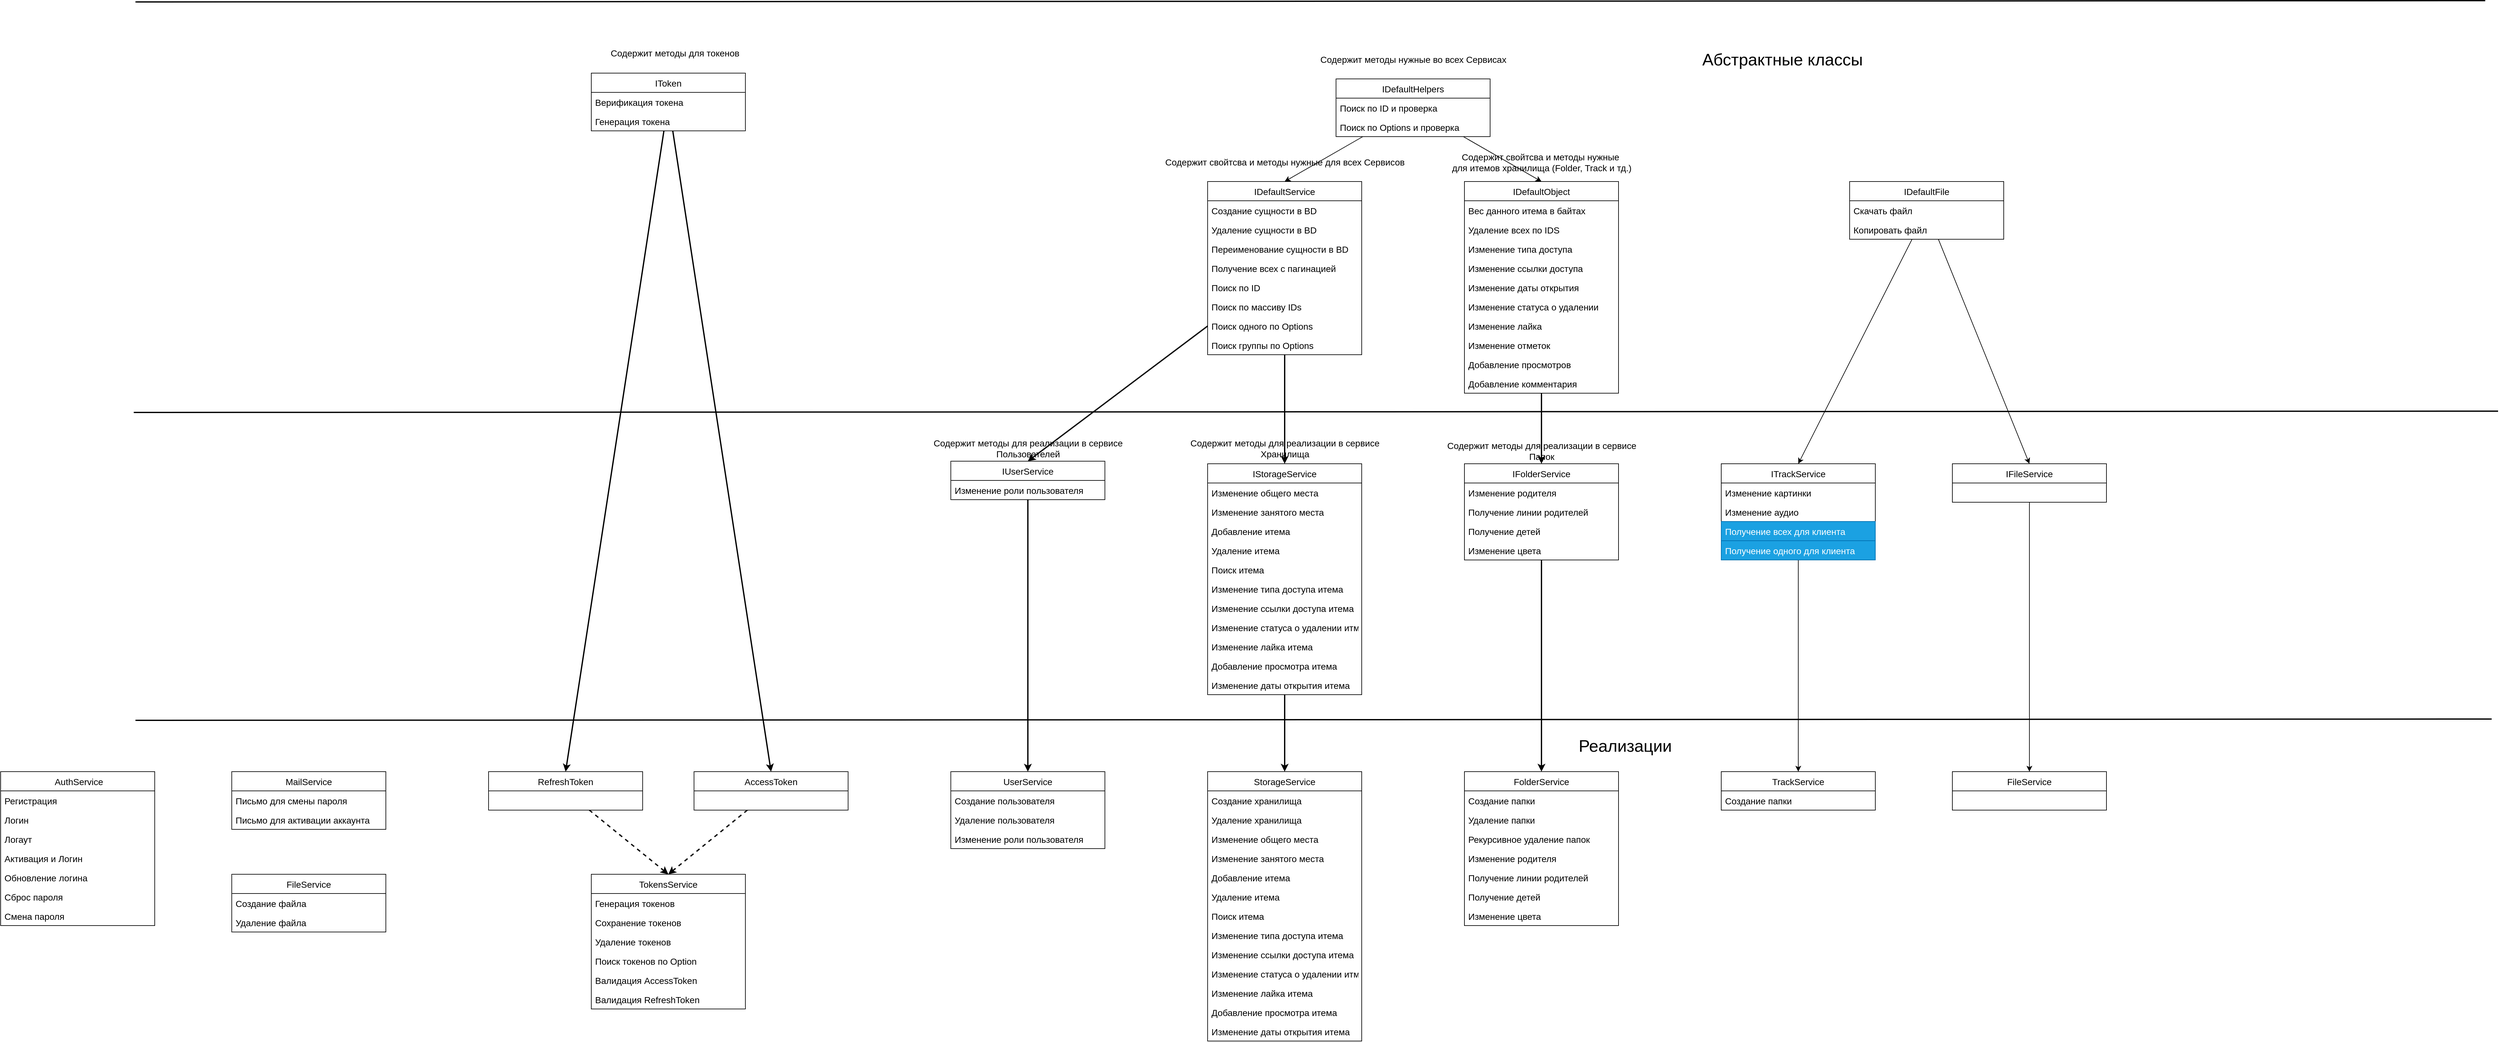<mxfile>
    <diagram id="QstOeuKcosQrX5n12OCk" name="Описание сущностей">
        <mxGraphModel dx="6805" dy="2880" grid="1" gridSize="10" guides="1" tooltips="1" connect="1" arrows="1" fold="1" page="1" pageScale="1" pageWidth="827" pageHeight="1169" math="0" shadow="0">
            <root>
                <mxCell id="0"/>
                <mxCell id="1" parent="0"/>
                <mxCell id="aLrR4LB_V88ltqQXV-1l-97" style="edgeStyle=none;html=1;entryX=0.5;entryY=0;entryDx=0;entryDy=0;" parent="1" source="1NderLdo8BaAKlFB-XkF-77" target="1NderLdo8BaAKlFB-XkF-88" edge="1">
                    <mxGeometry relative="1" as="geometry"/>
                </mxCell>
                <mxCell id="aLrR4LB_V88ltqQXV-1l-98" style="edgeStyle=none;html=1;entryX=0.5;entryY=0;entryDx=0;entryDy=0;" parent="1" source="1NderLdo8BaAKlFB-XkF-77" target="1NderLdo8BaAKlFB-XkF-98" edge="1">
                    <mxGeometry relative="1" as="geometry"/>
                </mxCell>
                <mxCell id="1NderLdo8BaAKlFB-XkF-77" value="IDefaultHelpers" style="swimlane;fontStyle=0;childLayout=stackLayout;horizontal=1;startSize=30;horizontalStack=0;resizeParent=1;resizeParentMax=0;resizeLast=0;collapsible=1;marginBottom=0;fontSize=14;" parent="1" vertex="1">
                    <mxGeometry x="-3000" y="-1160" width="240" height="90" as="geometry"/>
                </mxCell>
                <mxCell id="1NderLdo8BaAKlFB-XkF-84" value="Поиск по ID и проверка" style="text;strokeColor=none;fillColor=none;align=left;verticalAlign=middle;spacingLeft=4;spacingRight=4;overflow=hidden;points=[[0,0.5],[1,0.5]];portConstraint=eastwest;rotatable=0;fontSize=14;" parent="1NderLdo8BaAKlFB-XkF-77" vertex="1">
                    <mxGeometry y="30" width="240" height="30" as="geometry"/>
                </mxCell>
                <mxCell id="1NderLdo8BaAKlFB-XkF-87" value="Поиск по Options и проверка" style="text;strokeColor=none;fillColor=none;align=left;verticalAlign=middle;spacingLeft=4;spacingRight=4;overflow=hidden;points=[[0,0.5],[1,0.5]];portConstraint=eastwest;rotatable=0;fontSize=14;" parent="1NderLdo8BaAKlFB-XkF-77" vertex="1">
                    <mxGeometry y="60" width="240" height="30" as="geometry"/>
                </mxCell>
                <mxCell id="1NderLdo8BaAKlFB-XkF-86" value="Содержит методы нужные во всех Сервисах" style="text;html=1;align=center;verticalAlign=middle;resizable=0;points=[];autosize=1;strokeColor=none;fillColor=none;fontSize=14;" parent="1" vertex="1">
                    <mxGeometry x="-3035" y="-1200" width="310" height="20" as="geometry"/>
                </mxCell>
                <mxCell id="aLrR4LB_V88ltqQXV-1l-103" style="edgeStyle=none;html=1;entryX=0.5;entryY=0;entryDx=0;entryDy=0;strokeWidth=2;" parent="1" source="1NderLdo8BaAKlFB-XkF-88" target="1NderLdo8BaAKlFB-XkF-138" edge="1">
                    <mxGeometry relative="1" as="geometry"/>
                </mxCell>
                <mxCell id="aLrR4LB_V88ltqQXV-1l-104" style="edgeStyle=none;html=1;entryX=0.5;entryY=0;entryDx=0;entryDy=0;strokeWidth=2;" parent="1" source="1NderLdo8BaAKlFB-XkF-88" target="1NderLdo8BaAKlFB-XkF-152" edge="1">
                    <mxGeometry relative="1" as="geometry"/>
                </mxCell>
                <mxCell id="1NderLdo8BaAKlFB-XkF-88" value="IDefaultService" style="swimlane;fontStyle=0;childLayout=stackLayout;horizontal=1;startSize=30;horizontalStack=0;resizeParent=1;resizeParentMax=0;resizeLast=0;collapsible=1;marginBottom=0;fontSize=14;" parent="1" vertex="1">
                    <mxGeometry x="-3200" y="-1000" width="240" height="270" as="geometry"/>
                </mxCell>
                <mxCell id="1NderLdo8BaAKlFB-XkF-89" value="Создание сущности в BD" style="text;strokeColor=none;fillColor=none;align=left;verticalAlign=middle;spacingLeft=4;spacingRight=4;overflow=hidden;points=[[0,0.5],[1,0.5]];portConstraint=eastwest;rotatable=0;fontSize=14;" parent="1NderLdo8BaAKlFB-XkF-88" vertex="1">
                    <mxGeometry y="30" width="240" height="30" as="geometry"/>
                </mxCell>
                <mxCell id="1NderLdo8BaAKlFB-XkF-90" value="Удаление сущности в BD" style="text;strokeColor=none;fillColor=none;align=left;verticalAlign=middle;spacingLeft=4;spacingRight=4;overflow=hidden;points=[[0,0.5],[1,0.5]];portConstraint=eastwest;rotatable=0;fontSize=14;" parent="1NderLdo8BaAKlFB-XkF-88" vertex="1">
                    <mxGeometry y="60" width="240" height="30" as="geometry"/>
                </mxCell>
                <mxCell id="1NderLdo8BaAKlFB-XkF-92" value="Переименование сущности в BD" style="text;strokeColor=none;fillColor=none;align=left;verticalAlign=middle;spacingLeft=4;spacingRight=4;overflow=hidden;points=[[0,0.5],[1,0.5]];portConstraint=eastwest;rotatable=0;fontSize=14;" parent="1NderLdo8BaAKlFB-XkF-88" vertex="1">
                    <mxGeometry y="90" width="240" height="30" as="geometry"/>
                </mxCell>
                <mxCell id="1NderLdo8BaAKlFB-XkF-93" value="Получение всех с пагинацией" style="text;strokeColor=none;fillColor=none;align=left;verticalAlign=middle;spacingLeft=4;spacingRight=4;overflow=hidden;points=[[0,0.5],[1,0.5]];portConstraint=eastwest;rotatable=0;fontSize=14;" parent="1NderLdo8BaAKlFB-XkF-88" vertex="1">
                    <mxGeometry y="120" width="240" height="30" as="geometry"/>
                </mxCell>
                <mxCell id="1NderLdo8BaAKlFB-XkF-94" value="Поиск по ID" style="text;strokeColor=none;fillColor=none;align=left;verticalAlign=middle;spacingLeft=4;spacingRight=4;overflow=hidden;points=[[0,0.5],[1,0.5]];portConstraint=eastwest;rotatable=0;fontSize=14;" parent="1NderLdo8BaAKlFB-XkF-88" vertex="1">
                    <mxGeometry y="150" width="240" height="30" as="geometry"/>
                </mxCell>
                <mxCell id="1NderLdo8BaAKlFB-XkF-95" value="Поиск по массиву IDs" style="text;strokeColor=none;fillColor=none;align=left;verticalAlign=middle;spacingLeft=4;spacingRight=4;overflow=hidden;points=[[0,0.5],[1,0.5]];portConstraint=eastwest;rotatable=0;fontSize=14;" parent="1NderLdo8BaAKlFB-XkF-88" vertex="1">
                    <mxGeometry y="180" width="240" height="30" as="geometry"/>
                </mxCell>
                <mxCell id="1NderLdo8BaAKlFB-XkF-96" value="Поиск одного по Options" style="text;strokeColor=none;fillColor=none;align=left;verticalAlign=middle;spacingLeft=4;spacingRight=4;overflow=hidden;points=[[0,0.5],[1,0.5]];portConstraint=eastwest;rotatable=0;fontSize=14;" parent="1NderLdo8BaAKlFB-XkF-88" vertex="1">
                    <mxGeometry y="210" width="240" height="30" as="geometry"/>
                </mxCell>
                <mxCell id="1NderLdo8BaAKlFB-XkF-97" value="Поиск группы по Options" style="text;strokeColor=none;fillColor=none;align=left;verticalAlign=middle;spacingLeft=4;spacingRight=4;overflow=hidden;points=[[0,0.5],[1,0.5]];portConstraint=eastwest;rotatable=0;fontSize=14;" parent="1NderLdo8BaAKlFB-XkF-88" vertex="1">
                    <mxGeometry y="240" width="240" height="30" as="geometry"/>
                </mxCell>
                <mxCell id="1NderLdo8BaAKlFB-XkF-91" value="Содержит свойтсва и методы нужные для всех Сервисов" style="text;html=1;align=center;verticalAlign=middle;resizable=0;points=[];autosize=1;strokeColor=none;fillColor=none;fontSize=14;" parent="1" vertex="1">
                    <mxGeometry x="-3280" y="-1040" width="400" height="20" as="geometry"/>
                </mxCell>
                <mxCell id="aLrR4LB_V88ltqQXV-1l-102" style="edgeStyle=none;html=1;entryX=0.5;entryY=0;entryDx=0;entryDy=0;strokeWidth=2;" parent="1" source="1NderLdo8BaAKlFB-XkF-98" target="1NderLdo8BaAKlFB-XkF-132" edge="1">
                    <mxGeometry relative="1" as="geometry"/>
                </mxCell>
                <mxCell id="1NderLdo8BaAKlFB-XkF-98" value="IDefaultObject" style="swimlane;fontStyle=0;childLayout=stackLayout;horizontal=1;startSize=30;horizontalStack=0;resizeParent=1;resizeParentMax=0;resizeLast=0;collapsible=1;marginBottom=0;fontSize=14;" parent="1" vertex="1">
                    <mxGeometry x="-2800" y="-1000" width="240" height="330" as="geometry"/>
                </mxCell>
                <mxCell id="1NderLdo8BaAKlFB-XkF-99" value="Вес данного итема в байтах" style="text;strokeColor=none;fillColor=none;align=left;verticalAlign=middle;spacingLeft=4;spacingRight=4;overflow=hidden;points=[[0,0.5],[1,0.5]];portConstraint=eastwest;rotatable=0;fontSize=14;" parent="1NderLdo8BaAKlFB-XkF-98" vertex="1">
                    <mxGeometry y="30" width="240" height="30" as="geometry"/>
                </mxCell>
                <mxCell id="116" value="Удаление всех по IDS" style="text;strokeColor=none;fillColor=none;align=left;verticalAlign=middle;spacingLeft=4;spacingRight=4;overflow=hidden;points=[[0,0.5],[1,0.5]];portConstraint=eastwest;rotatable=0;fontSize=14;" parent="1NderLdo8BaAKlFB-XkF-98" vertex="1">
                    <mxGeometry y="60" width="240" height="30" as="geometry"/>
                </mxCell>
                <mxCell id="1NderLdo8BaAKlFB-XkF-100" value="Изменение типа доступа" style="text;strokeColor=none;fillColor=none;align=left;verticalAlign=middle;spacingLeft=4;spacingRight=4;overflow=hidden;points=[[0,0.5],[1,0.5]];portConstraint=eastwest;rotatable=0;fontSize=14;" parent="1NderLdo8BaAKlFB-XkF-98" vertex="1">
                    <mxGeometry y="90" width="240" height="30" as="geometry"/>
                </mxCell>
                <mxCell id="1NderLdo8BaAKlFB-XkF-101" value="Изменение ссылки доступа" style="text;strokeColor=none;fillColor=none;align=left;verticalAlign=middle;spacingLeft=4;spacingRight=4;overflow=hidden;points=[[0,0.5],[1,0.5]];portConstraint=eastwest;rotatable=0;fontSize=14;" parent="1NderLdo8BaAKlFB-XkF-98" vertex="1">
                    <mxGeometry y="120" width="240" height="30" as="geometry"/>
                </mxCell>
                <mxCell id="1NderLdo8BaAKlFB-XkF-102" value="Изменение даты открытия" style="text;strokeColor=none;fillColor=none;align=left;verticalAlign=middle;spacingLeft=4;spacingRight=4;overflow=hidden;points=[[0,0.5],[1,0.5]];portConstraint=eastwest;rotatable=0;fontSize=14;" parent="1NderLdo8BaAKlFB-XkF-98" vertex="1">
                    <mxGeometry y="150" width="240" height="30" as="geometry"/>
                </mxCell>
                <mxCell id="1NderLdo8BaAKlFB-XkF-103" value="Изменение статуса о удалении" style="text;strokeColor=none;fillColor=none;align=left;verticalAlign=middle;spacingLeft=4;spacingRight=4;overflow=hidden;points=[[0,0.5],[1,0.5]];portConstraint=eastwest;rotatable=0;fontSize=14;" parent="1NderLdo8BaAKlFB-XkF-98" vertex="1">
                    <mxGeometry y="180" width="240" height="30" as="geometry"/>
                </mxCell>
                <mxCell id="1NderLdo8BaAKlFB-XkF-104" value="Изменение лайка" style="text;strokeColor=none;fillColor=none;align=left;verticalAlign=middle;spacingLeft=4;spacingRight=4;overflow=hidden;points=[[0,0.5],[1,0.5]];portConstraint=eastwest;rotatable=0;fontSize=14;" parent="1NderLdo8BaAKlFB-XkF-98" vertex="1">
                    <mxGeometry y="210" width="240" height="30" as="geometry"/>
                </mxCell>
                <mxCell id="1NderLdo8BaAKlFB-XkF-106" value="Изменение отметок" style="text;strokeColor=none;fillColor=none;align=left;verticalAlign=middle;spacingLeft=4;spacingRight=4;overflow=hidden;points=[[0,0.5],[1,0.5]];portConstraint=eastwest;rotatable=0;fontSize=14;" parent="1NderLdo8BaAKlFB-XkF-98" vertex="1">
                    <mxGeometry y="240" width="240" height="30" as="geometry"/>
                </mxCell>
                <mxCell id="1NderLdo8BaAKlFB-XkF-105" value="Добавление просмотров" style="text;strokeColor=none;fillColor=none;align=left;verticalAlign=middle;spacingLeft=4;spacingRight=4;overflow=hidden;points=[[0,0.5],[1,0.5]];portConstraint=eastwest;rotatable=0;fontSize=14;" parent="1NderLdo8BaAKlFB-XkF-98" vertex="1">
                    <mxGeometry y="270" width="240" height="30" as="geometry"/>
                </mxCell>
                <mxCell id="1NderLdo8BaAKlFB-XkF-108" value="Добавление комментария" style="text;strokeColor=none;fillColor=none;align=left;verticalAlign=middle;spacingLeft=4;spacingRight=4;overflow=hidden;points=[[0,0.5],[1,0.5]];portConstraint=eastwest;rotatable=0;fontSize=14;" parent="1NderLdo8BaAKlFB-XkF-98" vertex="1">
                    <mxGeometry y="300" width="240" height="30" as="geometry"/>
                </mxCell>
                <mxCell id="1NderLdo8BaAKlFB-XkF-107" value="Содержит свойтсва и методы нужные&amp;nbsp;&lt;br&gt;для итемов хранилища (Folder, Track и тд.)" style="text;html=1;align=center;verticalAlign=middle;resizable=0;points=[];autosize=1;strokeColor=none;fillColor=none;fontSize=14;" parent="1" vertex="1">
                    <mxGeometry x="-2830" y="-1050" width="300" height="40" as="geometry"/>
                </mxCell>
                <mxCell id="aLrR4LB_V88ltqQXV-1l-124" style="edgeStyle=none;html=1;entryX=0.5;entryY=0;entryDx=0;entryDy=0;strokeWidth=2;" parent="1" source="1NderLdo8BaAKlFB-XkF-119" target="aLrR4LB_V88ltqQXV-1l-111" edge="1">
                    <mxGeometry relative="1" as="geometry"/>
                </mxCell>
                <mxCell id="aLrR4LB_V88ltqQXV-1l-125" style="edgeStyle=none;html=1;entryX=0.5;entryY=0;entryDx=0;entryDy=0;strokeWidth=2;" parent="1" source="1NderLdo8BaAKlFB-XkF-119" target="aLrR4LB_V88ltqQXV-1l-114" edge="1">
                    <mxGeometry relative="1" as="geometry"/>
                </mxCell>
                <mxCell id="1NderLdo8BaAKlFB-XkF-119" value="IToken" style="swimlane;fontStyle=0;childLayout=stackLayout;horizontal=1;startSize=30;horizontalStack=0;resizeParent=1;resizeParentMax=0;resizeLast=0;collapsible=1;marginBottom=0;fontSize=14;" parent="1" vertex="1">
                    <mxGeometry x="-4160" y="-1169" width="240" height="90" as="geometry"/>
                </mxCell>
                <mxCell id="1NderLdo8BaAKlFB-XkF-126" value="Верификация токена" style="text;strokeColor=none;fillColor=none;align=left;verticalAlign=middle;spacingLeft=4;spacingRight=4;overflow=hidden;points=[[0,0.5],[1,0.5]];portConstraint=eastwest;rotatable=0;fontSize=14;" parent="1NderLdo8BaAKlFB-XkF-119" vertex="1">
                    <mxGeometry y="30" width="240" height="30" as="geometry"/>
                </mxCell>
                <mxCell id="1NderLdo8BaAKlFB-XkF-128" value="Генерация токена" style="text;strokeColor=none;fillColor=none;align=left;verticalAlign=middle;spacingLeft=4;spacingRight=4;overflow=hidden;points=[[0,0.5],[1,0.5]];portConstraint=eastwest;rotatable=0;fontSize=14;" parent="1NderLdo8BaAKlFB-XkF-119" vertex="1">
                    <mxGeometry y="60" width="240" height="30" as="geometry"/>
                </mxCell>
                <mxCell id="1NderLdo8BaAKlFB-XkF-129" value="Содержит методы для токенов" style="text;html=1;align=center;verticalAlign=middle;resizable=0;points=[];autosize=1;strokeColor=none;fillColor=none;fontSize=14;" parent="1" vertex="1">
                    <mxGeometry x="-4140" y="-1210" width="220" height="20" as="geometry"/>
                </mxCell>
                <mxCell id="1NderLdo8BaAKlFB-XkF-130" value="&lt;span style=&quot;font-size: 26px;&quot;&gt;Абстрактные классы&lt;/span&gt;" style="text;html=1;align=center;verticalAlign=middle;resizable=0;points=[];autosize=1;strokeColor=none;fillColor=none;fontSize=26;" parent="1" vertex="1">
                    <mxGeometry x="-2440" y="-1210" width="270" height="40" as="geometry"/>
                </mxCell>
                <mxCell id="aLrR4LB_V88ltqQXV-1l-106" style="edgeStyle=none;html=1;entryX=0.5;entryY=0;entryDx=0;entryDy=0;strokeWidth=2;" parent="1" source="1NderLdo8BaAKlFB-XkF-132" target="72" edge="1">
                    <mxGeometry relative="1" as="geometry"/>
                </mxCell>
                <mxCell id="1NderLdo8BaAKlFB-XkF-132" value="IFolderService" style="swimlane;fontStyle=0;childLayout=stackLayout;horizontal=1;startSize=30;horizontalStack=0;resizeParent=1;resizeParentMax=0;resizeLast=0;collapsible=1;marginBottom=0;fontSize=14;" parent="1" vertex="1">
                    <mxGeometry x="-2800" y="-560" width="240" height="150" as="geometry"/>
                </mxCell>
                <mxCell id="1NderLdo8BaAKlFB-XkF-133" value="Изменение родителя" style="text;strokeColor=none;fillColor=none;align=left;verticalAlign=middle;spacingLeft=4;spacingRight=4;overflow=hidden;points=[[0,0.5],[1,0.5]];portConstraint=eastwest;rotatable=0;fontSize=14;" parent="1NderLdo8BaAKlFB-XkF-132" vertex="1">
                    <mxGeometry y="30" width="240" height="30" as="geometry"/>
                </mxCell>
                <mxCell id="1NderLdo8BaAKlFB-XkF-134" value="Получение линии родителей" style="text;strokeColor=none;fillColor=none;align=left;verticalAlign=middle;spacingLeft=4;spacingRight=4;overflow=hidden;points=[[0,0.5],[1,0.5]];portConstraint=eastwest;rotatable=0;fontSize=14;" parent="1NderLdo8BaAKlFB-XkF-132" vertex="1">
                    <mxGeometry y="60" width="240" height="30" as="geometry"/>
                </mxCell>
                <mxCell id="1NderLdo8BaAKlFB-XkF-136" value="Получение детей" style="text;strokeColor=none;fillColor=none;align=left;verticalAlign=middle;spacingLeft=4;spacingRight=4;overflow=hidden;points=[[0,0.5],[1,0.5]];portConstraint=eastwest;rotatable=0;fontSize=14;" parent="1NderLdo8BaAKlFB-XkF-132" vertex="1">
                    <mxGeometry y="90" width="240" height="30" as="geometry"/>
                </mxCell>
                <mxCell id="1NderLdo8BaAKlFB-XkF-137" value="Изменение цвета" style="text;strokeColor=none;fillColor=none;align=left;verticalAlign=middle;spacingLeft=4;spacingRight=4;overflow=hidden;points=[[0,0.5],[1,0.5]];portConstraint=eastwest;rotatable=0;fontSize=14;" parent="1NderLdo8BaAKlFB-XkF-132" vertex="1">
                    <mxGeometry y="120" width="240" height="30" as="geometry"/>
                </mxCell>
                <mxCell id="1NderLdo8BaAKlFB-XkF-135" value="Содержит методы для реализации в сервисе&lt;br&gt;Папок" style="text;html=1;align=center;verticalAlign=middle;resizable=0;points=[];autosize=1;strokeColor=none;fillColor=none;fontSize=14;" parent="1" vertex="1">
                    <mxGeometry x="-2840" y="-600" width="320" height="40" as="geometry"/>
                </mxCell>
                <mxCell id="aLrR4LB_V88ltqQXV-1l-109" style="edgeStyle=none;html=1;entryX=0.5;entryY=0;entryDx=0;entryDy=0;strokeWidth=2;" parent="1" source="1NderLdo8BaAKlFB-XkF-138" target="80" edge="1">
                    <mxGeometry relative="1" as="geometry"/>
                </mxCell>
                <mxCell id="1NderLdo8BaAKlFB-XkF-138" value="IStorageService" style="swimlane;fontStyle=0;childLayout=stackLayout;horizontal=1;startSize=30;horizontalStack=0;resizeParent=1;resizeParentMax=0;resizeLast=0;collapsible=1;marginBottom=0;fontSize=14;" parent="1" vertex="1">
                    <mxGeometry x="-3200" y="-560" width="240" height="360" as="geometry"/>
                </mxCell>
                <mxCell id="1NderLdo8BaAKlFB-XkF-139" value="Изменение общего места" style="text;strokeColor=none;fillColor=none;align=left;verticalAlign=middle;spacingLeft=4;spacingRight=4;overflow=hidden;points=[[0,0.5],[1,0.5]];portConstraint=eastwest;rotatable=0;fontSize=14;" parent="1NderLdo8BaAKlFB-XkF-138" vertex="1">
                    <mxGeometry y="30" width="240" height="30" as="geometry"/>
                </mxCell>
                <mxCell id="1NderLdo8BaAKlFB-XkF-140" value="Изменение занятого места" style="text;strokeColor=none;fillColor=none;align=left;verticalAlign=middle;spacingLeft=4;spacingRight=4;overflow=hidden;points=[[0,0.5],[1,0.5]];portConstraint=eastwest;rotatable=0;fontSize=14;" parent="1NderLdo8BaAKlFB-XkF-138" vertex="1">
                    <mxGeometry y="60" width="240" height="30" as="geometry"/>
                </mxCell>
                <mxCell id="1NderLdo8BaAKlFB-XkF-141" value="Добавление итема" style="text;strokeColor=none;fillColor=none;align=left;verticalAlign=middle;spacingLeft=4;spacingRight=4;overflow=hidden;points=[[0,0.5],[1,0.5]];portConstraint=eastwest;rotatable=0;fontSize=14;" parent="1NderLdo8BaAKlFB-XkF-138" vertex="1">
                    <mxGeometry y="90" width="240" height="30" as="geometry"/>
                </mxCell>
                <mxCell id="1NderLdo8BaAKlFB-XkF-142" value="Удаление итема" style="text;strokeColor=none;fillColor=none;align=left;verticalAlign=middle;spacingLeft=4;spacingRight=4;overflow=hidden;points=[[0,0.5],[1,0.5]];portConstraint=eastwest;rotatable=0;fontSize=14;" parent="1NderLdo8BaAKlFB-XkF-138" vertex="1">
                    <mxGeometry y="120" width="240" height="30" as="geometry"/>
                </mxCell>
                <mxCell id="1NderLdo8BaAKlFB-XkF-144" value="Поиск итема" style="text;strokeColor=none;fillColor=none;align=left;verticalAlign=middle;spacingLeft=4;spacingRight=4;overflow=hidden;points=[[0,0.5],[1,0.5]];portConstraint=eastwest;rotatable=0;fontSize=14;" parent="1NderLdo8BaAKlFB-XkF-138" vertex="1">
                    <mxGeometry y="150" width="240" height="30" as="geometry"/>
                </mxCell>
                <mxCell id="1NderLdo8BaAKlFB-XkF-145" value="Изменение типа доступа итема" style="text;strokeColor=none;fillColor=none;align=left;verticalAlign=middle;spacingLeft=4;spacingRight=4;overflow=hidden;points=[[0,0.5],[1,0.5]];portConstraint=eastwest;rotatable=0;fontSize=14;" parent="1NderLdo8BaAKlFB-XkF-138" vertex="1">
                    <mxGeometry y="180" width="240" height="30" as="geometry"/>
                </mxCell>
                <mxCell id="1NderLdo8BaAKlFB-XkF-146" value="Изменение ссылки доступа итема" style="text;strokeColor=none;fillColor=none;align=left;verticalAlign=middle;spacingLeft=4;spacingRight=4;overflow=hidden;points=[[0,0.5],[1,0.5]];portConstraint=eastwest;rotatable=0;fontSize=14;" parent="1NderLdo8BaAKlFB-XkF-138" vertex="1">
                    <mxGeometry y="210" width="240" height="30" as="geometry"/>
                </mxCell>
                <mxCell id="1NderLdo8BaAKlFB-XkF-147" value="Изменение статуса о удалении итм" style="text;strokeColor=none;fillColor=none;align=left;verticalAlign=middle;spacingLeft=4;spacingRight=4;overflow=hidden;points=[[0,0.5],[1,0.5]];portConstraint=eastwest;rotatable=0;fontSize=14;" parent="1NderLdo8BaAKlFB-XkF-138" vertex="1">
                    <mxGeometry y="240" width="240" height="30" as="geometry"/>
                </mxCell>
                <mxCell id="1NderLdo8BaAKlFB-XkF-148" value="Изменение лайка итема" style="text;strokeColor=none;fillColor=none;align=left;verticalAlign=middle;spacingLeft=4;spacingRight=4;overflow=hidden;points=[[0,0.5],[1,0.5]];portConstraint=eastwest;rotatable=0;fontSize=14;" parent="1NderLdo8BaAKlFB-XkF-138" vertex="1">
                    <mxGeometry y="270" width="240" height="30" as="geometry"/>
                </mxCell>
                <mxCell id="1NderLdo8BaAKlFB-XkF-149" value="Добавление просмотра итема" style="text;strokeColor=none;fillColor=none;align=left;verticalAlign=middle;spacingLeft=4;spacingRight=4;overflow=hidden;points=[[0,0.5],[1,0.5]];portConstraint=eastwest;rotatable=0;fontSize=14;" parent="1NderLdo8BaAKlFB-XkF-138" vertex="1">
                    <mxGeometry y="300" width="240" height="30" as="geometry"/>
                </mxCell>
                <mxCell id="1NderLdo8BaAKlFB-XkF-150" value="Изменение даты открытия итема" style="text;strokeColor=none;fillColor=none;align=left;verticalAlign=middle;spacingLeft=4;spacingRight=4;overflow=hidden;points=[[0,0.5],[1,0.5]];portConstraint=eastwest;rotatable=0;fontSize=14;" parent="1NderLdo8BaAKlFB-XkF-138" vertex="1">
                    <mxGeometry y="330" width="240" height="30" as="geometry"/>
                </mxCell>
                <mxCell id="1NderLdo8BaAKlFB-XkF-143" value="Содержит методы для реализации в сервисе&lt;br&gt;Хранилища" style="text;html=1;align=center;verticalAlign=middle;resizable=0;points=[];autosize=1;strokeColor=none;fillColor=none;fontSize=14;" parent="1" vertex="1">
                    <mxGeometry x="-3240" y="-604" width="320" height="40" as="geometry"/>
                </mxCell>
                <mxCell id="aLrR4LB_V88ltqQXV-1l-110" style="edgeStyle=none;html=1;entryX=0.5;entryY=0;entryDx=0;entryDy=0;strokeWidth=2;" parent="1" source="1NderLdo8BaAKlFB-XkF-152" target="94" edge="1">
                    <mxGeometry relative="1" as="geometry"/>
                </mxCell>
                <mxCell id="1NderLdo8BaAKlFB-XkF-152" value="IUserService" style="swimlane;fontStyle=0;childLayout=stackLayout;horizontal=1;startSize=30;horizontalStack=0;resizeParent=1;resizeParentMax=0;resizeLast=0;collapsible=1;marginBottom=0;fontSize=14;" parent="1" vertex="1">
                    <mxGeometry x="-3600" y="-564" width="240" height="60" as="geometry"/>
                </mxCell>
                <mxCell id="1NderLdo8BaAKlFB-XkF-153" value="Изменение роли пользователя" style="text;strokeColor=none;fillColor=none;align=left;verticalAlign=middle;spacingLeft=4;spacingRight=4;overflow=hidden;points=[[0,0.5],[1,0.5]];portConstraint=eastwest;rotatable=0;fontSize=14;" parent="1NderLdo8BaAKlFB-XkF-152" vertex="1">
                    <mxGeometry y="30" width="240" height="30" as="geometry"/>
                </mxCell>
                <mxCell id="1NderLdo8BaAKlFB-XkF-164" value="Содержит методы для реализации в сервисе&lt;br&gt;Пользователей" style="text;html=1;align=center;verticalAlign=middle;resizable=0;points=[];autosize=1;strokeColor=none;fillColor=none;fontSize=14;" parent="1" vertex="1">
                    <mxGeometry x="-3640" y="-604" width="320" height="40" as="geometry"/>
                </mxCell>
                <mxCell id="jiXQyn0SHXxVWidCDA2z-71" value="Реализации" style="text;html=1;align=center;verticalAlign=middle;resizable=0;points=[];autosize=1;strokeColor=none;fillColor=none;fontSize=26;" parent="1" vertex="1">
                    <mxGeometry x="-2630" y="-140" width="160" height="40" as="geometry"/>
                </mxCell>
                <mxCell id="72" value="FolderService" style="swimlane;fontStyle=0;childLayout=stackLayout;horizontal=1;startSize=30;horizontalStack=0;resizeParent=1;resizeParentMax=0;resizeLast=0;collapsible=1;marginBottom=0;fontSize=14;" parent="1" vertex="1">
                    <mxGeometry x="-2800" y="-80" width="240" height="240" as="geometry"/>
                </mxCell>
                <mxCell id="78" value="Создание папки" style="text;strokeColor=none;fillColor=none;align=left;verticalAlign=middle;spacingLeft=4;spacingRight=4;overflow=hidden;points=[[0,0.5],[1,0.5]];portConstraint=eastwest;rotatable=0;fontSize=14;" parent="72" vertex="1">
                    <mxGeometry y="30" width="240" height="30" as="geometry"/>
                </mxCell>
                <mxCell id="77" value="Удаление папки" style="text;strokeColor=none;fillColor=none;align=left;verticalAlign=middle;spacingLeft=4;spacingRight=4;overflow=hidden;points=[[0,0.5],[1,0.5]];portConstraint=eastwest;rotatable=0;fontSize=14;" parent="72" vertex="1">
                    <mxGeometry y="60" width="240" height="30" as="geometry"/>
                </mxCell>
                <mxCell id="79" value="Рекурсивное удаление папок" style="text;strokeColor=none;fillColor=none;align=left;verticalAlign=middle;spacingLeft=4;spacingRight=4;overflow=hidden;points=[[0,0.5],[1,0.5]];portConstraint=eastwest;rotatable=0;fontSize=14;" parent="72" vertex="1">
                    <mxGeometry y="90" width="240" height="30" as="geometry"/>
                </mxCell>
                <mxCell id="73" value="Изменение родителя" style="text;strokeColor=none;fillColor=none;align=left;verticalAlign=middle;spacingLeft=4;spacingRight=4;overflow=hidden;points=[[0,0.5],[1,0.5]];portConstraint=eastwest;rotatable=0;fontSize=14;" parent="72" vertex="1">
                    <mxGeometry y="120" width="240" height="30" as="geometry"/>
                </mxCell>
                <mxCell id="74" value="Получение линии родителей" style="text;strokeColor=none;fillColor=none;align=left;verticalAlign=middle;spacingLeft=4;spacingRight=4;overflow=hidden;points=[[0,0.5],[1,0.5]];portConstraint=eastwest;rotatable=0;fontSize=14;" parent="72" vertex="1">
                    <mxGeometry y="150" width="240" height="30" as="geometry"/>
                </mxCell>
                <mxCell id="75" value="Получение детей" style="text;strokeColor=none;fillColor=none;align=left;verticalAlign=middle;spacingLeft=4;spacingRight=4;overflow=hidden;points=[[0,0.5],[1,0.5]];portConstraint=eastwest;rotatable=0;fontSize=14;" parent="72" vertex="1">
                    <mxGeometry y="180" width="240" height="30" as="geometry"/>
                </mxCell>
                <mxCell id="76" value="Изменение цвета" style="text;strokeColor=none;fillColor=none;align=left;verticalAlign=middle;spacingLeft=4;spacingRight=4;overflow=hidden;points=[[0,0.5],[1,0.5]];portConstraint=eastwest;rotatable=0;fontSize=14;" parent="72" vertex="1">
                    <mxGeometry y="210" width="240" height="30" as="geometry"/>
                </mxCell>
                <mxCell id="80" value="StorageService" style="swimlane;fontStyle=0;childLayout=stackLayout;horizontal=1;startSize=30;horizontalStack=0;resizeParent=1;resizeParentMax=0;resizeLast=0;collapsible=1;marginBottom=0;fontSize=14;" parent="1" vertex="1">
                    <mxGeometry x="-3200" y="-80" width="240" height="420" as="geometry"/>
                </mxCell>
                <mxCell id="92" value="Создание хранилища" style="text;strokeColor=none;fillColor=none;align=left;verticalAlign=middle;spacingLeft=4;spacingRight=4;overflow=hidden;points=[[0,0.5],[1,0.5]];portConstraint=eastwest;rotatable=0;fontSize=14;" parent="80" vertex="1">
                    <mxGeometry y="30" width="240" height="30" as="geometry"/>
                </mxCell>
                <mxCell id="93" value="Удаление хранилища" style="text;strokeColor=none;fillColor=none;align=left;verticalAlign=middle;spacingLeft=4;spacingRight=4;overflow=hidden;points=[[0,0.5],[1,0.5]];portConstraint=eastwest;rotatable=0;fontSize=14;" parent="80" vertex="1">
                    <mxGeometry y="60" width="240" height="30" as="geometry"/>
                </mxCell>
                <mxCell id="81" value="Изменение общего места" style="text;strokeColor=none;fillColor=none;align=left;verticalAlign=middle;spacingLeft=4;spacingRight=4;overflow=hidden;points=[[0,0.5],[1,0.5]];portConstraint=eastwest;rotatable=0;fontSize=14;" parent="80" vertex="1">
                    <mxGeometry y="90" width="240" height="30" as="geometry"/>
                </mxCell>
                <mxCell id="82" value="Изменение занятого места" style="text;strokeColor=none;fillColor=none;align=left;verticalAlign=middle;spacingLeft=4;spacingRight=4;overflow=hidden;points=[[0,0.5],[1,0.5]];portConstraint=eastwest;rotatable=0;fontSize=14;" parent="80" vertex="1">
                    <mxGeometry y="120" width="240" height="30" as="geometry"/>
                </mxCell>
                <mxCell id="83" value="Добавление итема" style="text;strokeColor=none;fillColor=none;align=left;verticalAlign=middle;spacingLeft=4;spacingRight=4;overflow=hidden;points=[[0,0.5],[1,0.5]];portConstraint=eastwest;rotatable=0;fontSize=14;" parent="80" vertex="1">
                    <mxGeometry y="150" width="240" height="30" as="geometry"/>
                </mxCell>
                <mxCell id="84" value="Удаление итема" style="text;strokeColor=none;fillColor=none;align=left;verticalAlign=middle;spacingLeft=4;spacingRight=4;overflow=hidden;points=[[0,0.5],[1,0.5]];portConstraint=eastwest;rotatable=0;fontSize=14;" parent="80" vertex="1">
                    <mxGeometry y="180" width="240" height="30" as="geometry"/>
                </mxCell>
                <mxCell id="85" value="Поиск итема" style="text;strokeColor=none;fillColor=none;align=left;verticalAlign=middle;spacingLeft=4;spacingRight=4;overflow=hidden;points=[[0,0.5],[1,0.5]];portConstraint=eastwest;rotatable=0;fontSize=14;" parent="80" vertex="1">
                    <mxGeometry y="210" width="240" height="30" as="geometry"/>
                </mxCell>
                <mxCell id="86" value="Изменение типа доступа итема" style="text;strokeColor=none;fillColor=none;align=left;verticalAlign=middle;spacingLeft=4;spacingRight=4;overflow=hidden;points=[[0,0.5],[1,0.5]];portConstraint=eastwest;rotatable=0;fontSize=14;" parent="80" vertex="1">
                    <mxGeometry y="240" width="240" height="30" as="geometry"/>
                </mxCell>
                <mxCell id="87" value="Изменение ссылки доступа итема" style="text;strokeColor=none;fillColor=none;align=left;verticalAlign=middle;spacingLeft=4;spacingRight=4;overflow=hidden;points=[[0,0.5],[1,0.5]];portConstraint=eastwest;rotatable=0;fontSize=14;" parent="80" vertex="1">
                    <mxGeometry y="270" width="240" height="30" as="geometry"/>
                </mxCell>
                <mxCell id="88" value="Изменение статуса о удалении итм" style="text;strokeColor=none;fillColor=none;align=left;verticalAlign=middle;spacingLeft=4;spacingRight=4;overflow=hidden;points=[[0,0.5],[1,0.5]];portConstraint=eastwest;rotatable=0;fontSize=14;" parent="80" vertex="1">
                    <mxGeometry y="300" width="240" height="30" as="geometry"/>
                </mxCell>
                <mxCell id="89" value="Изменение лайка итема" style="text;strokeColor=none;fillColor=none;align=left;verticalAlign=middle;spacingLeft=4;spacingRight=4;overflow=hidden;points=[[0,0.5],[1,0.5]];portConstraint=eastwest;rotatable=0;fontSize=14;" parent="80" vertex="1">
                    <mxGeometry y="330" width="240" height="30" as="geometry"/>
                </mxCell>
                <mxCell id="90" value="Добавление просмотра итема" style="text;strokeColor=none;fillColor=none;align=left;verticalAlign=middle;spacingLeft=4;spacingRight=4;overflow=hidden;points=[[0,0.5],[1,0.5]];portConstraint=eastwest;rotatable=0;fontSize=14;" parent="80" vertex="1">
                    <mxGeometry y="360" width="240" height="30" as="geometry"/>
                </mxCell>
                <mxCell id="91" value="Изменение даты открытия итема" style="text;strokeColor=none;fillColor=none;align=left;verticalAlign=middle;spacingLeft=4;spacingRight=4;overflow=hidden;points=[[0,0.5],[1,0.5]];portConstraint=eastwest;rotatable=0;fontSize=14;" parent="80" vertex="1">
                    <mxGeometry y="390" width="240" height="30" as="geometry"/>
                </mxCell>
                <mxCell id="94" value="UserService" style="swimlane;fontStyle=0;childLayout=stackLayout;horizontal=1;startSize=30;horizontalStack=0;resizeParent=1;resizeParentMax=0;resizeLast=0;collapsible=1;marginBottom=0;fontSize=14;" parent="1" vertex="1">
                    <mxGeometry x="-3600" y="-80" width="240" height="120" as="geometry"/>
                </mxCell>
                <mxCell id="96" value="Создание пользователя" style="text;strokeColor=none;fillColor=none;align=left;verticalAlign=middle;spacingLeft=4;spacingRight=4;overflow=hidden;points=[[0,0.5],[1,0.5]];portConstraint=eastwest;rotatable=0;fontSize=14;" parent="94" vertex="1">
                    <mxGeometry y="30" width="240" height="30" as="geometry"/>
                </mxCell>
                <mxCell id="97" value="Удаление пользователя" style="text;strokeColor=none;fillColor=none;align=left;verticalAlign=middle;spacingLeft=4;spacingRight=4;overflow=hidden;points=[[0,0.5],[1,0.5]];portConstraint=eastwest;rotatable=0;fontSize=14;" parent="94" vertex="1">
                    <mxGeometry y="60" width="240" height="30" as="geometry"/>
                </mxCell>
                <mxCell id="95" value="Изменение роли пользователя" style="text;strokeColor=none;fillColor=none;align=left;verticalAlign=middle;spacingLeft=4;spacingRight=4;overflow=hidden;points=[[0,0.5],[1,0.5]];portConstraint=eastwest;rotatable=0;fontSize=14;" parent="94" vertex="1">
                    <mxGeometry y="90" width="240" height="30" as="geometry"/>
                </mxCell>
                <mxCell id="aLrR4LB_V88ltqQXV-1l-101" value="" style="endArrow=none;html=1;strokeWidth=2;" parent="1" edge="1">
                    <mxGeometry width="50" height="50" relative="1" as="geometry">
                        <mxPoint x="-4870" y="-1280" as="sourcePoint"/>
                        <mxPoint x="-1210" y="-1282" as="targetPoint"/>
                    </mxGeometry>
                </mxCell>
                <mxCell id="aLrR4LB_V88ltqQXV-1l-105" value="" style="endArrow=none;html=1;strokeWidth=2;" parent="1" edge="1">
                    <mxGeometry width="50" height="50" relative="1" as="geometry">
                        <mxPoint x="-4870" y="-160" as="sourcePoint"/>
                        <mxPoint x="-1200" y="-162" as="targetPoint"/>
                    </mxGeometry>
                </mxCell>
                <mxCell id="aLrR4LB_V88ltqQXV-1l-122" style="edgeStyle=none;html=1;entryX=0.5;entryY=0;entryDx=0;entryDy=0;strokeWidth=2;dashed=1;" parent="1" source="aLrR4LB_V88ltqQXV-1l-111" target="aLrR4LB_V88ltqQXV-1l-115" edge="1">
                    <mxGeometry relative="1" as="geometry"/>
                </mxCell>
                <mxCell id="aLrR4LB_V88ltqQXV-1l-111" value="AccessToken" style="swimlane;fontStyle=0;childLayout=stackLayout;horizontal=1;startSize=30;horizontalStack=0;resizeParent=1;resizeParentMax=0;resizeLast=0;collapsible=1;marginBottom=0;fontSize=14;" parent="1" vertex="1">
                    <mxGeometry x="-4000" y="-80" width="240" height="60" as="geometry"/>
                </mxCell>
                <mxCell id="aLrR4LB_V88ltqQXV-1l-123" style="edgeStyle=none;html=1;entryX=0.5;entryY=0;entryDx=0;entryDy=0;dashed=1;strokeWidth=2;" parent="1" source="aLrR4LB_V88ltqQXV-1l-114" target="aLrR4LB_V88ltqQXV-1l-115" edge="1">
                    <mxGeometry relative="1" as="geometry"/>
                </mxCell>
                <mxCell id="aLrR4LB_V88ltqQXV-1l-114" value="RefreshToken" style="swimlane;fontStyle=0;childLayout=stackLayout;horizontal=1;startSize=30;horizontalStack=0;resizeParent=1;resizeParentMax=0;resizeLast=0;collapsible=1;marginBottom=0;fontSize=14;" parent="1" vertex="1">
                    <mxGeometry x="-4320" y="-80" width="240" height="60" as="geometry"/>
                </mxCell>
                <mxCell id="aLrR4LB_V88ltqQXV-1l-115" value="TokensService" style="swimlane;fontStyle=0;childLayout=stackLayout;horizontal=1;startSize=30;horizontalStack=0;resizeParent=1;resizeParentMax=0;resizeLast=0;collapsible=1;marginBottom=0;fontSize=14;" parent="1" vertex="1">
                    <mxGeometry x="-4160" y="80" width="240" height="210" as="geometry"/>
                </mxCell>
                <mxCell id="aLrR4LB_V88ltqQXV-1l-116" value="Генерация токенов" style="text;strokeColor=none;fillColor=none;align=left;verticalAlign=middle;spacingLeft=4;spacingRight=4;overflow=hidden;points=[[0,0.5],[1,0.5]];portConstraint=eastwest;rotatable=0;fontSize=14;" parent="aLrR4LB_V88ltqQXV-1l-115" vertex="1">
                    <mxGeometry y="30" width="240" height="30" as="geometry"/>
                </mxCell>
                <mxCell id="aLrR4LB_V88ltqQXV-1l-117" value="Сохранение токенов" style="text;strokeColor=none;fillColor=none;align=left;verticalAlign=middle;spacingLeft=4;spacingRight=4;overflow=hidden;points=[[0,0.5],[1,0.5]];portConstraint=eastwest;rotatable=0;fontSize=14;" parent="aLrR4LB_V88ltqQXV-1l-115" vertex="1">
                    <mxGeometry y="60" width="240" height="30" as="geometry"/>
                </mxCell>
                <mxCell id="aLrR4LB_V88ltqQXV-1l-118" value="Удаление токенов" style="text;strokeColor=none;fillColor=none;align=left;verticalAlign=middle;spacingLeft=4;spacingRight=4;overflow=hidden;points=[[0,0.5],[1,0.5]];portConstraint=eastwest;rotatable=0;fontSize=14;" parent="aLrR4LB_V88ltqQXV-1l-115" vertex="1">
                    <mxGeometry y="90" width="240" height="30" as="geometry"/>
                </mxCell>
                <mxCell id="aLrR4LB_V88ltqQXV-1l-119" value="Поиск токенов по Option" style="text;strokeColor=none;fillColor=none;align=left;verticalAlign=middle;spacingLeft=4;spacingRight=4;overflow=hidden;points=[[0,0.5],[1,0.5]];portConstraint=eastwest;rotatable=0;fontSize=14;" parent="aLrR4LB_V88ltqQXV-1l-115" vertex="1">
                    <mxGeometry y="120" width="240" height="30" as="geometry"/>
                </mxCell>
                <mxCell id="aLrR4LB_V88ltqQXV-1l-120" value="Валидация AccessToken" style="text;strokeColor=none;fillColor=none;align=left;verticalAlign=middle;spacingLeft=4;spacingRight=4;overflow=hidden;points=[[0,0.5],[1,0.5]];portConstraint=eastwest;rotatable=0;fontSize=14;" parent="aLrR4LB_V88ltqQXV-1l-115" vertex="1">
                    <mxGeometry y="150" width="240" height="30" as="geometry"/>
                </mxCell>
                <mxCell id="aLrR4LB_V88ltqQXV-1l-121" value="Валидация RefreshToken" style="text;strokeColor=none;fillColor=none;align=left;verticalAlign=middle;spacingLeft=4;spacingRight=4;overflow=hidden;points=[[0,0.5],[1,0.5]];portConstraint=eastwest;rotatable=0;fontSize=14;" parent="aLrR4LB_V88ltqQXV-1l-115" vertex="1">
                    <mxGeometry y="180" width="240" height="30" as="geometry"/>
                </mxCell>
                <mxCell id="aLrR4LB_V88ltqQXV-1l-126" value="MailService" style="swimlane;fontStyle=0;childLayout=stackLayout;horizontal=1;startSize=30;horizontalStack=0;resizeParent=1;resizeParentMax=0;resizeLast=0;collapsible=1;marginBottom=0;fontSize=14;" parent="1" vertex="1">
                    <mxGeometry x="-4720" y="-80" width="240" height="90" as="geometry"/>
                </mxCell>
                <mxCell id="aLrR4LB_V88ltqQXV-1l-127" value="Письмо для смены пароля" style="text;strokeColor=none;fillColor=none;align=left;verticalAlign=middle;spacingLeft=4;spacingRight=4;overflow=hidden;points=[[0,0.5],[1,0.5]];portConstraint=eastwest;rotatable=0;fontSize=14;" parent="aLrR4LB_V88ltqQXV-1l-126" vertex="1">
                    <mxGeometry y="30" width="240" height="30" as="geometry"/>
                </mxCell>
                <mxCell id="aLrR4LB_V88ltqQXV-1l-128" value="Письмо для активации аккаунта" style="text;strokeColor=none;fillColor=none;align=left;verticalAlign=middle;spacingLeft=4;spacingRight=4;overflow=hidden;points=[[0,0.5],[1,0.5]];portConstraint=eastwest;rotatable=0;fontSize=14;" parent="aLrR4LB_V88ltqQXV-1l-126" vertex="1">
                    <mxGeometry y="60" width="240" height="30" as="geometry"/>
                </mxCell>
                <mxCell id="aLrR4LB_V88ltqQXV-1l-129" value=" AuthService" style="swimlane;fontStyle=0;childLayout=stackLayout;horizontal=1;startSize=30;horizontalStack=0;resizeParent=1;resizeParentMax=0;resizeLast=0;collapsible=1;marginBottom=0;fontSize=14;" parent="1" vertex="1">
                    <mxGeometry x="-5080" y="-80" width="240" height="240" as="geometry"/>
                </mxCell>
                <mxCell id="aLrR4LB_V88ltqQXV-1l-130" value="Регистрация" style="text;strokeColor=none;fillColor=none;align=left;verticalAlign=middle;spacingLeft=4;spacingRight=4;overflow=hidden;points=[[0,0.5],[1,0.5]];portConstraint=eastwest;rotatable=0;fontSize=14;" parent="aLrR4LB_V88ltqQXV-1l-129" vertex="1">
                    <mxGeometry y="30" width="240" height="30" as="geometry"/>
                </mxCell>
                <mxCell id="aLrR4LB_V88ltqQXV-1l-131" value="Логин" style="text;strokeColor=none;fillColor=none;align=left;verticalAlign=middle;spacingLeft=4;spacingRight=4;overflow=hidden;points=[[0,0.5],[1,0.5]];portConstraint=eastwest;rotatable=0;fontSize=14;" parent="aLrR4LB_V88ltqQXV-1l-129" vertex="1">
                    <mxGeometry y="60" width="240" height="30" as="geometry"/>
                </mxCell>
                <mxCell id="aLrR4LB_V88ltqQXV-1l-132" value="Логаут" style="text;strokeColor=none;fillColor=none;align=left;verticalAlign=middle;spacingLeft=4;spacingRight=4;overflow=hidden;points=[[0,0.5],[1,0.5]];portConstraint=eastwest;rotatable=0;fontSize=14;" parent="aLrR4LB_V88ltqQXV-1l-129" vertex="1">
                    <mxGeometry y="90" width="240" height="30" as="geometry"/>
                </mxCell>
                <mxCell id="aLrR4LB_V88ltqQXV-1l-133" value="Активация и Логин" style="text;strokeColor=none;fillColor=none;align=left;verticalAlign=middle;spacingLeft=4;spacingRight=4;overflow=hidden;points=[[0,0.5],[1,0.5]];portConstraint=eastwest;rotatable=0;fontSize=14;" parent="aLrR4LB_V88ltqQXV-1l-129" vertex="1">
                    <mxGeometry y="120" width="240" height="30" as="geometry"/>
                </mxCell>
                <mxCell id="aLrR4LB_V88ltqQXV-1l-134" value="Обновление логина" style="text;strokeColor=none;fillColor=none;align=left;verticalAlign=middle;spacingLeft=4;spacingRight=4;overflow=hidden;points=[[0,0.5],[1,0.5]];portConstraint=eastwest;rotatable=0;fontSize=14;" parent="aLrR4LB_V88ltqQXV-1l-129" vertex="1">
                    <mxGeometry y="150" width="240" height="30" as="geometry"/>
                </mxCell>
                <mxCell id="aLrR4LB_V88ltqQXV-1l-135" value="Сброс пароля" style="text;strokeColor=none;fillColor=none;align=left;verticalAlign=middle;spacingLeft=4;spacingRight=4;overflow=hidden;points=[[0,0.5],[1,0.5]];portConstraint=eastwest;rotatable=0;fontSize=14;" parent="aLrR4LB_V88ltqQXV-1l-129" vertex="1">
                    <mxGeometry y="180" width="240" height="30" as="geometry"/>
                </mxCell>
                <mxCell id="aLrR4LB_V88ltqQXV-1l-136" value="Смена пароля" style="text;strokeColor=none;fillColor=none;align=left;verticalAlign=middle;spacingLeft=4;spacingRight=4;overflow=hidden;points=[[0,0.5],[1,0.5]];portConstraint=eastwest;rotatable=0;fontSize=14;" parent="aLrR4LB_V88ltqQXV-1l-129" vertex="1">
                    <mxGeometry y="210" width="240" height="30" as="geometry"/>
                </mxCell>
                <mxCell id="PVWTIOPGsXLLPfCVQiVu-97" value="" style="endArrow=none;html=1;strokeWidth=2;" parent="1" edge="1">
                    <mxGeometry width="50" height="50" relative="1" as="geometry">
                        <mxPoint x="-4872.667" y="-640" as="sourcePoint"/>
                        <mxPoint x="-1190" y="-642" as="targetPoint"/>
                    </mxGeometry>
                </mxCell>
                <mxCell id="107" style="edgeStyle=none;html=1;entryX=0.5;entryY=0;entryDx=0;entryDy=0;" parent="1" source="PVWTIOPGsXLLPfCVQiVu-98" target="99" edge="1">
                    <mxGeometry relative="1" as="geometry"/>
                </mxCell>
                <mxCell id="108" style="edgeStyle=none;html=1;entryX=0.5;entryY=0;entryDx=0;entryDy=0;" parent="1" source="PVWTIOPGsXLLPfCVQiVu-98" target="102" edge="1">
                    <mxGeometry relative="1" as="geometry"/>
                </mxCell>
                <mxCell id="PVWTIOPGsXLLPfCVQiVu-98" value="IDefaultFile" style="swimlane;fontStyle=0;childLayout=stackLayout;horizontal=1;startSize=30;horizontalStack=0;resizeParent=1;resizeParentMax=0;resizeLast=0;collapsible=1;marginBottom=0;fontSize=14;" parent="1" vertex="1">
                    <mxGeometry x="-2200" y="-1000" width="240" height="90" as="geometry"/>
                </mxCell>
                <mxCell id="PVWTIOPGsXLLPfCVQiVu-109" value="Скачать файл" style="text;strokeColor=none;fillColor=none;align=left;verticalAlign=middle;spacingLeft=4;spacingRight=4;overflow=hidden;points=[[0,0.5],[1,0.5]];portConstraint=eastwest;rotatable=0;fontSize=14;" parent="PVWTIOPGsXLLPfCVQiVu-98" vertex="1">
                    <mxGeometry y="30" width="240" height="30" as="geometry"/>
                </mxCell>
                <mxCell id="98" value="Копировать файл" style="text;strokeColor=none;fillColor=none;align=left;verticalAlign=middle;spacingLeft=4;spacingRight=4;overflow=hidden;points=[[0,0.5],[1,0.5]];portConstraint=eastwest;rotatable=0;fontSize=14;" parent="PVWTIOPGsXLLPfCVQiVu-98" vertex="1">
                    <mxGeometry y="60" width="240" height="30" as="geometry"/>
                </mxCell>
                <mxCell id="PVWTIOPGsXLLPfCVQiVu-111" value="FileService" style="swimlane;fontStyle=0;childLayout=stackLayout;horizontal=1;startSize=30;horizontalStack=0;resizeParent=1;resizeParentMax=0;resizeLast=0;collapsible=1;marginBottom=0;fontSize=14;" parent="1" vertex="1">
                    <mxGeometry x="-4720" y="80" width="240" height="90" as="geometry"/>
                </mxCell>
                <mxCell id="PVWTIOPGsXLLPfCVQiVu-117" value="Создание файла" style="text;strokeColor=none;fillColor=none;align=left;verticalAlign=middle;spacingLeft=4;spacingRight=4;overflow=hidden;points=[[0,0.5],[1,0.5]];portConstraint=eastwest;rotatable=0;fontSize=14;" parent="PVWTIOPGsXLLPfCVQiVu-111" vertex="1">
                    <mxGeometry y="30" width="240" height="30" as="geometry"/>
                </mxCell>
                <mxCell id="PVWTIOPGsXLLPfCVQiVu-118" value="Удаление файла" style="text;strokeColor=none;fillColor=none;align=left;verticalAlign=middle;spacingLeft=4;spacingRight=4;overflow=hidden;points=[[0,0.5],[1,0.5]];portConstraint=eastwest;rotatable=0;fontSize=14;" parent="PVWTIOPGsXLLPfCVQiVu-111" vertex="1">
                    <mxGeometry y="60" width="240" height="30" as="geometry"/>
                </mxCell>
                <mxCell id="110" style="edgeStyle=none;html=1;entryX=0.5;entryY=0;entryDx=0;entryDy=0;" parent="1" source="99" target="103" edge="1">
                    <mxGeometry relative="1" as="geometry"/>
                </mxCell>
                <mxCell id="99" value="ITrackService" style="swimlane;fontStyle=0;childLayout=stackLayout;horizontal=1;startSize=30;horizontalStack=0;resizeParent=1;resizeParentMax=0;resizeLast=0;collapsible=1;marginBottom=0;fontSize=14;" parent="1" vertex="1">
                    <mxGeometry x="-2400" y="-560" width="240" height="150" as="geometry"/>
                </mxCell>
                <mxCell id="105" value="Изменение картинки" style="text;strokeColor=none;fillColor=none;align=left;verticalAlign=middle;spacingLeft=4;spacingRight=4;overflow=hidden;points=[[0,0.5],[1,0.5]];portConstraint=eastwest;rotatable=0;fontSize=14;" parent="99" vertex="1">
                    <mxGeometry y="30" width="240" height="30" as="geometry"/>
                </mxCell>
                <mxCell id="106" value="Изменение аудио" style="text;strokeColor=none;fillColor=none;align=left;verticalAlign=middle;spacingLeft=4;spacingRight=4;overflow=hidden;points=[[0,0.5],[1,0.5]];portConstraint=eastwest;rotatable=0;fontSize=14;" parent="99" vertex="1">
                    <mxGeometry y="60" width="240" height="30" as="geometry"/>
                </mxCell>
                <mxCell id="113" value="Получение всех для клиента" style="text;strokeColor=#006EAF;fillColor=#1ba1e2;align=left;verticalAlign=middle;spacingLeft=4;spacingRight=4;overflow=hidden;points=[[0,0.5],[1,0.5]];portConstraint=eastwest;rotatable=0;fontSize=14;fontColor=#ffffff;" parent="99" vertex="1">
                    <mxGeometry y="90" width="240" height="30" as="geometry"/>
                </mxCell>
                <mxCell id="115" value="Получение одного для клиента" style="text;strokeColor=#006EAF;fillColor=#1ba1e2;align=left;verticalAlign=middle;spacingLeft=4;spacingRight=4;overflow=hidden;points=[[0,0.5],[1,0.5]];portConstraint=eastwest;rotatable=0;fontSize=14;fontColor=#ffffff;" parent="99" vertex="1">
                    <mxGeometry y="120" width="240" height="30" as="geometry"/>
                </mxCell>
                <mxCell id="109" style="edgeStyle=none;html=1;entryX=0.5;entryY=0;entryDx=0;entryDy=0;" parent="1" source="102" target="104" edge="1">
                    <mxGeometry relative="1" as="geometry"/>
                </mxCell>
                <mxCell id="102" value="IFileService" style="swimlane;fontStyle=0;childLayout=stackLayout;horizontal=1;startSize=30;horizontalStack=0;resizeParent=1;resizeParentMax=0;resizeLast=0;collapsible=1;marginBottom=0;fontSize=14;" parent="1" vertex="1">
                    <mxGeometry x="-2040" y="-560" width="240" height="60" as="geometry"/>
                </mxCell>
                <mxCell id="103" value="TrackService" style="swimlane;fontStyle=0;childLayout=stackLayout;horizontal=1;startSize=30;horizontalStack=0;resizeParent=1;resizeParentMax=0;resizeLast=0;collapsible=1;marginBottom=0;fontSize=14;" parent="1" vertex="1">
                    <mxGeometry x="-2400" y="-80" width="240" height="60" as="geometry"/>
                </mxCell>
                <mxCell id="112" value="Создание папки" style="text;strokeColor=none;fillColor=none;align=left;verticalAlign=middle;spacingLeft=4;spacingRight=4;overflow=hidden;points=[[0,0.5],[1,0.5]];portConstraint=eastwest;rotatable=0;fontSize=14;" parent="103" vertex="1">
                    <mxGeometry y="30" width="240" height="30" as="geometry"/>
                </mxCell>
                <mxCell id="104" value="FileService" style="swimlane;fontStyle=0;childLayout=stackLayout;horizontal=1;startSize=30;horizontalStack=0;resizeParent=1;resizeParentMax=0;resizeLast=0;collapsible=1;marginBottom=0;fontSize=14;" parent="1" vertex="1">
                    <mxGeometry x="-2040" y="-80" width="240" height="60" as="geometry"/>
                </mxCell>
            </root>
        </mxGraphModel>
    </diagram>
    <diagram id="kmRpLjEmesRpYeFqjM-m" name="База данных">
        <mxGraphModel dx="968" dy="516" grid="1" gridSize="10" guides="1" tooltips="1" connect="1" arrows="1" fold="1" page="1" pageScale="1" pageWidth="827" pageHeight="1169" math="0" shadow="0">
            <root>
                <mxCell id="AtOWPyeC-1iKILgJ75GM-0"/>
                <mxCell id="AtOWPyeC-1iKILgJ75GM-1" parent="AtOWPyeC-1iKILgJ75GM-0"/>
                <mxCell id="N8aKis0ArCI_s3wtNUaf-0" value=" User" style="swimlane;fontStyle=0;childLayout=stackLayout;horizontal=1;startSize=30;horizontalStack=0;resizeParent=1;resizeParentMax=0;resizeLast=0;collapsible=1;marginBottom=0;" parent="AtOWPyeC-1iKILgJ75GM-1" vertex="1">
                    <mxGeometry x="40" y="80" width="240" height="270" as="geometry"/>
                </mxCell>
                <mxCell id="N8aKis0ArCI_s3wtNUaf-1" value="_id: ObjectId" style="text;strokeColor=none;fillColor=none;align=left;verticalAlign=middle;spacingLeft=4;spacingRight=4;overflow=hidden;points=[[0,0.5],[1,0.5]];portConstraint=eastwest;rotatable=0;" parent="N8aKis0ArCI_s3wtNUaf-0" vertex="1">
                    <mxGeometry y="30" width="240" height="30" as="geometry"/>
                </mxCell>
                <mxCell id="N8aKis0ArCI_s3wtNUaf-2" value="name: String" style="text;strokeColor=none;fillColor=none;align=left;verticalAlign=middle;spacingLeft=4;spacingRight=4;overflow=hidden;points=[[0,0.5],[1,0.5]];portConstraint=eastwest;rotatable=0;" parent="N8aKis0ArCI_s3wtNUaf-0" vertex="1">
                    <mxGeometry y="60" width="240" height="30" as="geometry"/>
                </mxCell>
                <mxCell id="N8aKis0ArCI_s3wtNUaf-3" value="role: UserRoles" style="text;strokeColor=none;fillColor=none;align=left;verticalAlign=middle;spacingLeft=4;spacingRight=4;overflow=hidden;points=[[0,0.5],[1,0.5]];portConstraint=eastwest;rotatable=0;" parent="N8aKis0ArCI_s3wtNUaf-0" vertex="1">
                    <mxGeometry y="90" width="240" height="30" as="geometry"/>
                </mxCell>
                <mxCell id="N8aKis0ArCI_s3wtNUaf-12" value="email: String" style="text;strokeColor=none;fillColor=none;align=left;verticalAlign=middle;spacingLeft=4;spacingRight=4;overflow=hidden;points=[[0,0.5],[1,0.5]];portConstraint=eastwest;rotatable=0;" parent="N8aKis0ArCI_s3wtNUaf-0" vertex="1">
                    <mxGeometry y="120" width="240" height="30" as="geometry"/>
                </mxCell>
                <mxCell id="N8aKis0ArCI_s3wtNUaf-13" value="password: String" style="text;strokeColor=none;fillColor=none;align=left;verticalAlign=middle;spacingLeft=4;spacingRight=4;overflow=hidden;points=[[0,0.5],[1,0.5]];portConstraint=eastwest;rotatable=0;" parent="N8aKis0ArCI_s3wtNUaf-0" vertex="1">
                    <mxGeometry y="150" width="240" height="30" as="geometry"/>
                </mxCell>
                <mxCell id="N8aKis0ArCI_s3wtNUaf-14" value="isActivated: Boolean" style="text;strokeColor=none;fillColor=none;align=left;verticalAlign=middle;spacingLeft=4;spacingRight=4;overflow=hidden;points=[[0,0.5],[1,0.5]];portConstraint=eastwest;rotatable=0;" parent="N8aKis0ArCI_s3wtNUaf-0" vertex="1">
                    <mxGeometry y="180" width="240" height="30" as="geometry"/>
                </mxCell>
                <mxCell id="N8aKis0ArCI_s3wtNUaf-15" value="activationLink: String | Undefined" style="text;strokeColor=none;fillColor=none;align=left;verticalAlign=middle;spacingLeft=4;spacingRight=4;overflow=hidden;points=[[0,0.5],[1,0.5]];portConstraint=eastwest;rotatable=0;" parent="N8aKis0ArCI_s3wtNUaf-0" vertex="1">
                    <mxGeometry y="210" width="240" height="30" as="geometry"/>
                </mxCell>
                <mxCell id="N8aKis0ArCI_s3wtNUaf-16" value="resetPasswordLink: String | Undefined" style="text;strokeColor=none;fillColor=none;align=left;verticalAlign=middle;spacingLeft=4;spacingRight=4;overflow=hidden;points=[[0,0.5],[1,0.5]];portConstraint=eastwest;rotatable=0;" parent="N8aKis0ArCI_s3wtNUaf-0" vertex="1">
                    <mxGeometry y="240" width="240" height="30" as="geometry"/>
                </mxCell>
                <mxCell id="N8aKis0ArCI_s3wtNUaf-4" value="Folder" style="swimlane;fontStyle=0;childLayout=stackLayout;horizontal=1;startSize=30;horizontalStack=0;resizeParent=1;resizeParentMax=0;resizeLast=0;collapsible=1;marginBottom=0;" parent="AtOWPyeC-1iKILgJ75GM-1" vertex="1">
                    <mxGeometry x="440" y="560" width="240" height="90" as="geometry"/>
                </mxCell>
                <mxCell id="N8aKis0ArCI_s3wtNUaf-7" value="type: ItemTypes" style="text;strokeColor=none;fillColor=none;align=left;verticalAlign=middle;spacingLeft=4;spacingRight=4;overflow=hidden;points=[[0,0.5],[1,0.5]];portConstraint=eastwest;rotatable=0;" parent="N8aKis0ArCI_s3wtNUaf-4" vertex="1">
                    <mxGeometry y="30" width="240" height="30" as="geometry"/>
                </mxCell>
                <mxCell id="N8aKis0ArCI_s3wtNUaf-22" value="color: FolderColor" style="text;strokeColor=none;fillColor=none;align=left;verticalAlign=middle;spacingLeft=4;spacingRight=4;overflow=hidden;points=[[0,0.5],[1,0.5]];portConstraint=eastwest;rotatable=0;" parent="N8aKis0ArCI_s3wtNUaf-4" vertex="1">
                    <mxGeometry y="60" width="240" height="30" as="geometry"/>
                </mxCell>
                <mxCell id="N8aKis0ArCI_s3wtNUaf-8" value="Storage" style="swimlane;fontStyle=0;childLayout=stackLayout;horizontal=1;startSize=30;horizontalStack=0;resizeParent=1;resizeParentMax=0;resizeLast=0;collapsible=1;marginBottom=0;" parent="AtOWPyeC-1iKILgJ75GM-1" vertex="1">
                    <mxGeometry x="320" y="80" width="240" height="210" as="geometry"/>
                </mxCell>
                <mxCell id="N8aKis0ArCI_s3wtNUaf-9" value="_id: ObjectId" style="text;strokeColor=none;fillColor=none;align=left;verticalAlign=middle;spacingLeft=4;spacingRight=4;overflow=hidden;points=[[0,0.5],[1,0.5]];portConstraint=eastwest;rotatable=0;" parent="N8aKis0ArCI_s3wtNUaf-8" vertex="1">
                    <mxGeometry y="30" width="240" height="30" as="geometry"/>
                </mxCell>
                <mxCell id="N8aKis0ArCI_s3wtNUaf-10" value="name: String" style="text;strokeColor=none;fillColor=none;align=left;verticalAlign=middle;spacingLeft=4;spacingRight=4;overflow=hidden;points=[[0,0.5],[1,0.5]];portConstraint=eastwest;rotatable=0;" parent="N8aKis0ArCI_s3wtNUaf-8" vertex="1">
                    <mxGeometry y="60" width="240" height="30" as="geometry"/>
                </mxCell>
                <mxCell id="N8aKis0ArCI_s3wtNUaf-11" value="user: OjbectId (User)" style="text;strokeColor=none;fillColor=none;align=left;verticalAlign=middle;spacingLeft=4;spacingRight=4;overflow=hidden;points=[[0,0.5],[1,0.5]];portConstraint=eastwest;rotatable=0;" parent="N8aKis0ArCI_s3wtNUaf-8" vertex="1">
                    <mxGeometry y="90" width="240" height="30" as="geometry"/>
                </mxCell>
                <mxCell id="N8aKis0ArCI_s3wtNUaf-17" value="diskSpace: number" style="text;strokeColor=none;fillColor=none;align=left;verticalAlign=middle;spacingLeft=4;spacingRight=4;overflow=hidden;points=[[0,0.5],[1,0.5]];portConstraint=eastwest;rotatable=0;" parent="N8aKis0ArCI_s3wtNUaf-8" vertex="1">
                    <mxGeometry y="120" width="240" height="30" as="geometry"/>
                </mxCell>
                <mxCell id="N8aKis0ArCI_s3wtNUaf-18" value="usedSpace: number" style="text;strokeColor=none;fillColor=none;align=left;verticalAlign=middle;spacingLeft=4;spacingRight=4;overflow=hidden;points=[[0,0.5],[1,0.5]];portConstraint=eastwest;rotatable=0;" parent="N8aKis0ArCI_s3wtNUaf-8" vertex="1">
                    <mxGeometry y="150" width="240" height="30" as="geometry"/>
                </mxCell>
                <mxCell id="b17SNmBJJ_AB_bZCxDG9-0" value="folders: ObjectId[] (Folder[])" style="text;strokeColor=none;fillColor=none;align=left;verticalAlign=middle;spacingLeft=4;spacingRight=4;overflow=hidden;points=[[0,0.5],[1,0.5]];portConstraint=eastwest;rotatable=0;" parent="N8aKis0ArCI_s3wtNUaf-8" vertex="1">
                    <mxGeometry y="180" width="240" height="30" as="geometry"/>
                </mxCell>
                <mxCell id="XwS7otc0OgQYgPGoL35c-0" value="Tokens" style="swimlane;fontStyle=0;childLayout=stackLayout;horizontal=1;startSize=30;horizontalStack=0;resizeParent=1;resizeParentMax=0;resizeLast=0;collapsible=1;marginBottom=0;" parent="AtOWPyeC-1iKILgJ75GM-1" vertex="1">
                    <mxGeometry x="40" y="400" width="240" height="150" as="geometry"/>
                </mxCell>
                <mxCell id="XwS7otc0OgQYgPGoL35c-1" value="_id: ObjectId" style="text;strokeColor=none;fillColor=none;align=left;verticalAlign=middle;spacingLeft=4;spacingRight=4;overflow=hidden;points=[[0,0.5],[1,0.5]];portConstraint=eastwest;rotatable=0;" parent="XwS7otc0OgQYgPGoL35c-0" vertex="1">
                    <mxGeometry y="30" width="240" height="30" as="geometry"/>
                </mxCell>
                <mxCell id="XwS7otc0OgQYgPGoL35c-3" value="user: OjbectId (User)" style="text;strokeColor=none;fillColor=none;align=left;verticalAlign=middle;spacingLeft=4;spacingRight=4;overflow=hidden;points=[[0,0.5],[1,0.5]];portConstraint=eastwest;rotatable=0;" parent="XwS7otc0OgQYgPGoL35c-0" vertex="1">
                    <mxGeometry y="60" width="240" height="30" as="geometry"/>
                </mxCell>
                <mxCell id="XwS7otc0OgQYgPGoL35c-4" value="accessToken: String" style="text;strokeColor=none;fillColor=none;align=left;verticalAlign=middle;spacingLeft=4;spacingRight=4;overflow=hidden;points=[[0,0.5],[1,0.5]];portConstraint=eastwest;rotatable=0;" parent="XwS7otc0OgQYgPGoL35c-0" vertex="1">
                    <mxGeometry y="90" width="240" height="30" as="geometry"/>
                </mxCell>
                <mxCell id="XwS7otc0OgQYgPGoL35c-5" value="refreshToken: String" style="text;strokeColor=none;fillColor=none;align=left;verticalAlign=middle;spacingLeft=4;spacingRight=4;overflow=hidden;points=[[0,0.5],[1,0.5]];portConstraint=eastwest;rotatable=0;" parent="XwS7otc0OgQYgPGoL35c-0" vertex="1">
                    <mxGeometry y="120" width="240" height="30" as="geometry"/>
                </mxCell>
                <mxCell id="SbWmHAH1-mIRkLENhwvx-27" style="edgeStyle=none;html=1;entryX=0.5;entryY=0;entryDx=0;entryDy=0;" edge="1" parent="AtOWPyeC-1iKILgJ75GM-1" source="SbWmHAH1-mIRkLENhwvx-5" target="SbWmHAH1-mIRkLENhwvx-20">
                    <mxGeometry relative="1" as="geometry"/>
                </mxCell>
                <mxCell id="SbWmHAH1-mIRkLENhwvx-28" style="edgeStyle=none;html=1;entryX=0.5;entryY=0;entryDx=0;entryDy=0;" edge="1" parent="AtOWPyeC-1iKILgJ75GM-1" source="SbWmHAH1-mIRkLENhwvx-5" target="N8aKis0ArCI_s3wtNUaf-4">
                    <mxGeometry relative="1" as="geometry"/>
                </mxCell>
                <mxCell id="SbWmHAH1-mIRkLENhwvx-5" value="ObjectSchema" style="swimlane;fontStyle=0;childLayout=stackLayout;horizontal=1;startSize=30;horizontalStack=0;resizeParent=1;resizeParentMax=0;resizeLast=0;collapsible=1;marginBottom=0;" vertex="1" parent="AtOWPyeC-1iKILgJ75GM-1">
                    <mxGeometry x="600" y="80" width="240" height="390" as="geometry"/>
                </mxCell>
                <mxCell id="SbWmHAH1-mIRkLENhwvx-6" value="_id: ObjectId" style="text;strokeColor=none;fillColor=none;align=left;verticalAlign=middle;spacingLeft=4;spacingRight=4;overflow=hidden;points=[[0,0.5],[1,0.5]];portConstraint=eastwest;rotatable=0;" vertex="1" parent="SbWmHAH1-mIRkLENhwvx-5">
                    <mxGeometry y="30" width="240" height="30" as="geometry"/>
                </mxCell>
                <mxCell id="SbWmHAH1-mIRkLENhwvx-7" value="name: String" style="text;strokeColor=none;fillColor=none;align=left;verticalAlign=middle;spacingLeft=4;spacingRight=4;overflow=hidden;points=[[0,0.5],[1,0.5]];portConstraint=eastwest;rotatable=0;" vertex="1" parent="SbWmHAH1-mIRkLENhwvx-5">
                    <mxGeometry y="60" width="240" height="30" as="geometry"/>
                </mxCell>
                <mxCell id="SbWmHAH1-mIRkLENhwvx-8" value="user: ObjectId (User)" style="text;strokeColor=none;fillColor=none;align=left;verticalAlign=middle;spacingLeft=4;spacingRight=4;overflow=hidden;points=[[0,0.5],[1,0.5]];portConstraint=eastwest;rotatable=0;" vertex="1" parent="SbWmHAH1-mIRkLENhwvx-5">
                    <mxGeometry y="90" width="240" height="30" as="geometry"/>
                </mxCell>
                <mxCell id="SbWmHAH1-mIRkLENhwvx-10" value="parent: ObjectId (Folder)" style="text;strokeColor=none;fillColor=none;align=left;verticalAlign=middle;spacingLeft=4;spacingRight=4;overflow=hidden;points=[[0,0.5],[1,0.5]];portConstraint=eastwest;rotatable=0;" vertex="1" parent="SbWmHAH1-mIRkLENhwvx-5">
                    <mxGeometry y="120" width="240" height="30" as="geometry"/>
                </mxCell>
                <mxCell id="SbWmHAH1-mIRkLENhwvx-12" value="isTrash: Boolean" style="text;strokeColor=none;fillColor=none;align=left;verticalAlign=middle;spacingLeft=4;spacingRight=4;overflow=hidden;points=[[0,0.5],[1,0.5]];portConstraint=eastwest;rotatable=0;" vertex="1" parent="SbWmHAH1-mIRkLENhwvx-5">
                    <mxGeometry y="150" width="240" height="30" as="geometry"/>
                </mxCell>
                <mxCell id="SbWmHAH1-mIRkLENhwvx-13" value="likeCount: Number" style="text;strokeColor=none;fillColor=none;align=left;verticalAlign=middle;spacingLeft=4;spacingRight=4;overflow=hidden;points=[[0,0.5],[1,0.5]];portConstraint=eastwest;rotatable=0;" vertex="1" parent="SbWmHAH1-mIRkLENhwvx-5">
                    <mxGeometry y="180" width="240" height="30" as="geometry"/>
                </mxCell>
                <mxCell id="SbWmHAH1-mIRkLENhwvx-14" value="likedUsers: ObjectId (User)" style="text;strokeColor=none;fillColor=none;align=left;verticalAlign=middle;spacingLeft=4;spacingRight=4;overflow=hidden;points=[[0,0.5],[1,0.5]];portConstraint=eastwest;rotatable=0;" vertex="1" parent="SbWmHAH1-mIRkLENhwvx-5">
                    <mxGeometry y="210" width="240" height="30" as="geometry"/>
                </mxCell>
                <mxCell id="SbWmHAH1-mIRkLENhwvx-15" value="starredCount: Number" style="text;strokeColor=none;fillColor=none;align=left;verticalAlign=middle;spacingLeft=4;spacingRight=4;overflow=hidden;points=[[0,0.5],[1,0.5]];portConstraint=eastwest;rotatable=0;" vertex="1" parent="SbWmHAH1-mIRkLENhwvx-5">
                    <mxGeometry y="240" width="240" height="30" as="geometry"/>
                </mxCell>
                <mxCell id="SbWmHAH1-mIRkLENhwvx-16" value="accessType: AccessTypes" style="text;strokeColor=none;fillColor=none;align=left;verticalAlign=middle;spacingLeft=4;spacingRight=4;overflow=hidden;points=[[0,0.5],[1,0.5]];portConstraint=eastwest;rotatable=0;" vertex="1" parent="SbWmHAH1-mIRkLENhwvx-5">
                    <mxGeometry y="270" width="240" height="30" as="geometry"/>
                </mxCell>
                <mxCell id="SbWmHAH1-mIRkLENhwvx-17" value="accessLink: String | Undefined" style="text;strokeColor=none;fillColor=none;align=left;verticalAlign=middle;spacingLeft=4;spacingRight=4;overflow=hidden;points=[[0,0.5],[1,0.5]];portConstraint=eastwest;rotatable=0;" vertex="1" parent="SbWmHAH1-mIRkLENhwvx-5">
                    <mxGeometry y="300" width="240" height="30" as="geometry"/>
                </mxCell>
                <mxCell id="SbWmHAH1-mIRkLENhwvx-18" value="openDate: number (Date)" style="text;strokeColor=none;fillColor=none;align=left;verticalAlign=middle;spacingLeft=4;spacingRight=4;overflow=hidden;points=[[0,0.5],[1,0.5]];portConstraint=eastwest;rotatable=0;" vertex="1" parent="SbWmHAH1-mIRkLENhwvx-5">
                    <mxGeometry y="330" width="240" height="30" as="geometry"/>
                </mxCell>
                <mxCell id="SbWmHAH1-mIRkLENhwvx-19" value="creationDate: number (Date)" style="text;strokeColor=none;fillColor=none;align=left;verticalAlign=middle;spacingLeft=4;spacingRight=4;overflow=hidden;points=[[0,0.5],[1,0.5]];portConstraint=eastwest;rotatable=0;" vertex="1" parent="SbWmHAH1-mIRkLENhwvx-5">
                    <mxGeometry y="360" width="240" height="30" as="geometry"/>
                </mxCell>
                <mxCell id="SbWmHAH1-mIRkLENhwvx-20" value="Track" style="swimlane;fontStyle=0;childLayout=stackLayout;horizontal=1;startSize=30;horizontalStack=0;resizeParent=1;resizeParentMax=0;resizeLast=0;collapsible=1;marginBottom=0;" vertex="1" parent="AtOWPyeC-1iKILgJ75GM-1">
                    <mxGeometry x="760" y="560" width="240" height="210" as="geometry"/>
                </mxCell>
                <mxCell id="SbWmHAH1-mIRkLENhwvx-21" value="type: ItemTypes" style="text;strokeColor=none;fillColor=none;align=left;verticalAlign=middle;spacingLeft=4;spacingRight=4;overflow=hidden;points=[[0,0.5],[1,0.5]];portConstraint=eastwest;rotatable=0;" vertex="1" parent="SbWmHAH1-mIRkLENhwvx-20">
                    <mxGeometry y="30" width="240" height="30" as="geometry"/>
                </mxCell>
                <mxCell id="SbWmHAH1-mIRkLENhwvx-22" value="author: String" style="text;strokeColor=none;fillColor=none;align=left;verticalAlign=middle;spacingLeft=4;spacingRight=4;overflow=hidden;points=[[0,0.5],[1,0.5]];portConstraint=eastwest;rotatable=0;" vertex="1" parent="SbWmHAH1-mIRkLENhwvx-20">
                    <mxGeometry y="60" width="240" height="30" as="geometry"/>
                </mxCell>
                <mxCell id="SbWmHAH1-mIRkLENhwvx-23" value="text: String" style="text;strokeColor=none;fillColor=none;align=left;verticalAlign=middle;spacingLeft=4;spacingRight=4;overflow=hidden;points=[[0,0.5],[1,0.5]];portConstraint=eastwest;rotatable=0;" vertex="1" parent="SbWmHAH1-mIRkLENhwvx-20">
                    <mxGeometry y="90" width="240" height="30" as="geometry"/>
                </mxCell>
                <mxCell id="SbWmHAH1-mIRkLENhwvx-24" value="image: String" style="text;strokeColor=none;fillColor=none;align=left;verticalAlign=middle;spacingLeft=4;spacingRight=4;overflow=hidden;points=[[0,0.5],[1,0.5]];portConstraint=eastwest;rotatable=0;" vertex="1" parent="SbWmHAH1-mIRkLENhwvx-20">
                    <mxGeometry y="120" width="240" height="30" as="geometry"/>
                </mxCell>
                <mxCell id="SbWmHAH1-mIRkLENhwvx-25" value="audio: String" style="text;strokeColor=none;fillColor=none;align=left;verticalAlign=middle;spacingLeft=4;spacingRight=4;overflow=hidden;points=[[0,0.5],[1,0.5]];portConstraint=eastwest;rotatable=0;" vertex="1" parent="SbWmHAH1-mIRkLENhwvx-20">
                    <mxGeometry y="150" width="240" height="30" as="geometry"/>
                </mxCell>
                <mxCell id="SbWmHAH1-mIRkLENhwvx-26" value="album: ObjectId (Album)" style="text;strokeColor=none;fillColor=none;align=left;verticalAlign=middle;spacingLeft=4;spacingRight=4;overflow=hidden;points=[[0,0.5],[1,0.5]];portConstraint=eastwest;rotatable=0;" vertex="1" parent="SbWmHAH1-mIRkLENhwvx-20">
                    <mxGeometry y="180" width="240" height="30" as="geometry"/>
                </mxCell>
            </root>
        </mxGraphModel>
    </diagram>
    <diagram id="eNYzZdLLntBak_q6CY_c" name="Схема">
        <mxGraphModel dx="1843" dy="1711" grid="1" gridSize="10" guides="1" tooltips="1" connect="1" arrows="1" fold="1" page="1" pageScale="1" pageWidth="827" pageHeight="1169" math="0" shadow="0">
            <root>
                <mxCell id="2eQ13ibKChI6Upjx3wWA-0"/>
                <mxCell id="2eQ13ibKChI6Upjx3wWA-1" parent="2eQ13ibKChI6Upjx3wWA-0"/>
                <mxCell id="UfGWwXY9lRoWiuk9GwU1-2" style="edgeStyle=none;html=1;entryX=0.5;entryY=0;entryDx=0;entryDy=0;exitX=0.5;exitY=1;exitDx=0;exitDy=0;" parent="2eQ13ibKChI6Upjx3wWA-1" source="2eQ13ibKChI6Upjx3wWA-2" target="UfGWwXY9lRoWiuk9GwU1-1" edge="1">
                    <mxGeometry relative="1" as="geometry"/>
                </mxCell>
                <mxCell id="UfGWwXY9lRoWiuk9GwU1-3" style="edgeStyle=none;html=1;entryX=0.5;entryY=0;entryDx=0;entryDy=0;exitX=1;exitY=0.5;exitDx=0;exitDy=0;" parent="2eQ13ibKChI6Upjx3wWA-1" source="2eQ13ibKChI6Upjx3wWA-2" target="UfGWwXY9lRoWiuk9GwU1-0" edge="1">
                    <mxGeometry relative="1" as="geometry"/>
                </mxCell>
                <mxCell id="UfGWwXY9lRoWiuk9GwU1-5" style="edgeStyle=none;html=1;entryX=0.5;entryY=0;entryDx=0;entryDy=0;exitX=0.5;exitY=1;exitDx=0;exitDy=0;" parent="2eQ13ibKChI6Upjx3wWA-1" source="2eQ13ibKChI6Upjx3wWA-2" target="UfGWwXY9lRoWiuk9GwU1-4" edge="1">
                    <mxGeometry relative="1" as="geometry"/>
                </mxCell>
                <mxCell id="2eQ13ibKChI6Upjx3wWA-2" value="IDefaultService" style="rounded=0;whiteSpace=wrap;html=1;" parent="2eQ13ibKChI6Upjx3wWA-1" vertex="1">
                    <mxGeometry x="120" y="40" width="120" height="60" as="geometry"/>
                </mxCell>
                <mxCell id="UfGWwXY9lRoWiuk9GwU1-7" style="edgeStyle=none;html=1;entryX=0.5;entryY=0;entryDx=0;entryDy=0;exitX=0.5;exitY=1;exitDx=0;exitDy=0;" parent="2eQ13ibKChI6Upjx3wWA-1" source="UfGWwXY9lRoWiuk9GwU1-0" target="UfGWwXY9lRoWiuk9GwU1-6" edge="1">
                    <mxGeometry relative="1" as="geometry"/>
                </mxCell>
                <mxCell id="DfpQ5eWENcnQzdRlptqw-3" style="edgeStyle=none;html=1;exitX=1;exitY=0.5;exitDx=0;exitDy=0;entryX=0;entryY=0.5;entryDx=0;entryDy=0;" parent="2eQ13ibKChI6Upjx3wWA-1" source="UfGWwXY9lRoWiuk9GwU1-0" target="DfpQ5eWENcnQzdRlptqw-0" edge="1">
                    <mxGeometry relative="1" as="geometry"/>
                </mxCell>
                <mxCell id="UfGWwXY9lRoWiuk9GwU1-0" value="IDefaultObject" style="rounded=0;whiteSpace=wrap;html=1;" parent="2eQ13ibKChI6Upjx3wWA-1" vertex="1">
                    <mxGeometry x="320" y="120" width="120" height="60" as="geometry"/>
                </mxCell>
                <mxCell id="UfGWwXY9lRoWiuk9GwU1-22" style="edgeStyle=none;html=1;exitX=0.5;exitY=1;exitDx=0;exitDy=0;entryX=0.5;entryY=0;entryDx=0;entryDy=0;" parent="2eQ13ibKChI6Upjx3wWA-1" source="UfGWwXY9lRoWiuk9GwU1-1" target="UfGWwXY9lRoWiuk9GwU1-21" edge="1">
                    <mxGeometry relative="1" as="geometry"/>
                </mxCell>
                <mxCell id="UfGWwXY9lRoWiuk9GwU1-1" value="IUserService" style="rounded=0;whiteSpace=wrap;html=1;" parent="2eQ13ibKChI6Upjx3wWA-1" vertex="1">
                    <mxGeometry y="280" width="120" height="60" as="geometry"/>
                </mxCell>
                <mxCell id="UfGWwXY9lRoWiuk9GwU1-20" style="edgeStyle=none;html=1;entryX=0.5;entryY=0;entryDx=0;entryDy=0;exitX=0.5;exitY=1;exitDx=0;exitDy=0;" parent="2eQ13ibKChI6Upjx3wWA-1" source="UfGWwXY9lRoWiuk9GwU1-4" target="UfGWwXY9lRoWiuk9GwU1-19" edge="1">
                    <mxGeometry relative="1" as="geometry"/>
                </mxCell>
                <mxCell id="UfGWwXY9lRoWiuk9GwU1-4" value="IStorageService" style="rounded=0;whiteSpace=wrap;html=1;" parent="2eQ13ibKChI6Upjx3wWA-1" vertex="1">
                    <mxGeometry x="160" y="280" width="120" height="60" as="geometry"/>
                </mxCell>
                <mxCell id="UfGWwXY9lRoWiuk9GwU1-18" style="edgeStyle=none;html=1;entryX=0.5;entryY=0;entryDx=0;entryDy=0;" parent="2eQ13ibKChI6Upjx3wWA-1" source="UfGWwXY9lRoWiuk9GwU1-6" target="UfGWwXY9lRoWiuk9GwU1-17" edge="1">
                    <mxGeometry relative="1" as="geometry"/>
                </mxCell>
                <mxCell id="UfGWwXY9lRoWiuk9GwU1-6" value="IFolderService" style="rounded=0;whiteSpace=wrap;html=1;" parent="2eQ13ibKChI6Upjx3wWA-1" vertex="1">
                    <mxGeometry x="320" y="280" width="120" height="60" as="geometry"/>
                </mxCell>
                <mxCell id="UfGWwXY9lRoWiuk9GwU1-12" style="edgeStyle=none;html=1;entryX=0.5;entryY=0;entryDx=0;entryDy=0;exitX=0.5;exitY=1;exitDx=0;exitDy=0;" parent="2eQ13ibKChI6Upjx3wWA-1" source="UfGWwXY9lRoWiuk9GwU1-9" target="UfGWwXY9lRoWiuk9GwU1-10" edge="1">
                    <mxGeometry relative="1" as="geometry"/>
                </mxCell>
                <mxCell id="UfGWwXY9lRoWiuk9GwU1-13" style="edgeStyle=none;html=1;entryX=0.5;entryY=0;entryDx=0;entryDy=0;exitX=0.5;exitY=1;exitDx=0;exitDy=0;" parent="2eQ13ibKChI6Upjx3wWA-1" source="UfGWwXY9lRoWiuk9GwU1-9" target="UfGWwXY9lRoWiuk9GwU1-11" edge="1">
                    <mxGeometry relative="1" as="geometry"/>
                </mxCell>
                <mxCell id="UfGWwXY9lRoWiuk9GwU1-9" value="IToken" style="rounded=0;whiteSpace=wrap;html=1;" parent="2eQ13ibKChI6Upjx3wWA-1" vertex="1">
                    <mxGeometry x="-240" y="160" width="120" height="60" as="geometry"/>
                </mxCell>
                <mxCell id="UfGWwXY9lRoWiuk9GwU1-15" style="edgeStyle=none;html=1;exitX=0.5;exitY=1;exitDx=0;exitDy=0;entryX=0.5;entryY=0;entryDx=0;entryDy=0;dashed=1;" parent="2eQ13ibKChI6Upjx3wWA-1" source="UfGWwXY9lRoWiuk9GwU1-10" target="UfGWwXY9lRoWiuk9GwU1-14" edge="1">
                    <mxGeometry relative="1" as="geometry"/>
                </mxCell>
                <mxCell id="UfGWwXY9lRoWiuk9GwU1-10" value="AccessTokenService" style="rounded=0;whiteSpace=wrap;html=1;" parent="2eQ13ibKChI6Upjx3wWA-1" vertex="1">
                    <mxGeometry x="-320" y="280" width="120" height="60" as="geometry"/>
                </mxCell>
                <mxCell id="UfGWwXY9lRoWiuk9GwU1-16" style="edgeStyle=none;html=1;exitX=0.5;exitY=1;exitDx=0;exitDy=0;entryX=0.5;entryY=0;entryDx=0;entryDy=0;dashed=1;" parent="2eQ13ibKChI6Upjx3wWA-1" source="UfGWwXY9lRoWiuk9GwU1-11" target="UfGWwXY9lRoWiuk9GwU1-14" edge="1">
                    <mxGeometry relative="1" as="geometry">
                        <mxPoint x="-180" y="400" as="targetPoint"/>
                    </mxGeometry>
                </mxCell>
                <mxCell id="UfGWwXY9lRoWiuk9GwU1-11" value="RefreshTokenService" style="rounded=0;whiteSpace=wrap;html=1;" parent="2eQ13ibKChI6Upjx3wWA-1" vertex="1">
                    <mxGeometry x="-160" y="280" width="120" height="60" as="geometry"/>
                </mxCell>
                <mxCell id="UfGWwXY9lRoWiuk9GwU1-25" style="edgeStyle=none;html=1;exitX=0.5;exitY=1;exitDx=0;exitDy=0;entryX=0.5;entryY=0;entryDx=0;entryDy=0;dashed=1;" parent="2eQ13ibKChI6Upjx3wWA-1" source="UfGWwXY9lRoWiuk9GwU1-14" target="UfGWwXY9lRoWiuk9GwU1-23" edge="1">
                    <mxGeometry relative="1" as="geometry"/>
                </mxCell>
                <mxCell id="UfGWwXY9lRoWiuk9GwU1-14" value="TokensService" style="rounded=0;whiteSpace=wrap;html=1;" parent="2eQ13ibKChI6Upjx3wWA-1" vertex="1">
                    <mxGeometry x="-240" y="400" width="120" height="60" as="geometry"/>
                </mxCell>
                <mxCell id="UfGWwXY9lRoWiuk9GwU1-30" style="edgeStyle=none;html=1;exitX=0.5;exitY=1;exitDx=0;exitDy=0;entryX=0.5;entryY=0;entryDx=0;entryDy=0;dashed=1;" parent="2eQ13ibKChI6Upjx3wWA-1" source="UfGWwXY9lRoWiuk9GwU1-17" target="UfGWwXY9lRoWiuk9GwU1-19" edge="1">
                    <mxGeometry relative="1" as="geometry"/>
                </mxCell>
                <mxCell id="UfGWwXY9lRoWiuk9GwU1-17" value="FolderService" style="rounded=0;whiteSpace=wrap;html=1;" parent="2eQ13ibKChI6Upjx3wWA-1" vertex="1">
                    <mxGeometry x="320" y="400" width="120" height="60" as="geometry"/>
                </mxCell>
                <mxCell id="RsIMsG1o-LvDJTZ9H09S-0" style="edgeStyle=none;html=1;exitX=0.5;exitY=1;exitDx=0;exitDy=0;entryX=0.5;entryY=0;entryDx=0;entryDy=0;dashed=1;" parent="2eQ13ibKChI6Upjx3wWA-1" source="UfGWwXY9lRoWiuk9GwU1-19" target="UfGWwXY9lRoWiuk9GwU1-23" edge="1">
                    <mxGeometry relative="1" as="geometry"/>
                </mxCell>
                <mxCell id="UfGWwXY9lRoWiuk9GwU1-19" value="StorageService" style="rounded=0;whiteSpace=wrap;html=1;" parent="2eQ13ibKChI6Upjx3wWA-1" vertex="1">
                    <mxGeometry x="160" y="730" width="120" height="60" as="geometry"/>
                </mxCell>
                <mxCell id="UfGWwXY9lRoWiuk9GwU1-26" style="edgeStyle=none;html=1;exitX=0.5;exitY=1;exitDx=0;exitDy=0;entryX=0.5;entryY=0;entryDx=0;entryDy=0;dashed=1;" parent="2eQ13ibKChI6Upjx3wWA-1" source="UfGWwXY9lRoWiuk9GwU1-21" target="UfGWwXY9lRoWiuk9GwU1-23" edge="1">
                    <mxGeometry relative="1" as="geometry"/>
                </mxCell>
                <mxCell id="UfGWwXY9lRoWiuk9GwU1-21" value="UserService" style="rounded=0;whiteSpace=wrap;html=1;" parent="2eQ13ibKChI6Upjx3wWA-1" vertex="1">
                    <mxGeometry y="400" width="120" height="60" as="geometry"/>
                </mxCell>
                <mxCell id="UfGWwXY9lRoWiuk9GwU1-23" value="AuthService" style="rounded=0;whiteSpace=wrap;html=1;" parent="2eQ13ibKChI6Upjx3wWA-1" vertex="1">
                    <mxGeometry x="-240" y="960" width="120" height="60" as="geometry"/>
                </mxCell>
                <mxCell id="UfGWwXY9lRoWiuk9GwU1-29" style="edgeStyle=none;html=1;exitX=0.5;exitY=1;exitDx=0;exitDy=0;entryX=0.5;entryY=0;entryDx=0;entryDy=0;dashed=1;" parent="2eQ13ibKChI6Upjx3wWA-1" source="UfGWwXY9lRoWiuk9GwU1-28" target="UfGWwXY9lRoWiuk9GwU1-23" edge="1">
                    <mxGeometry relative="1" as="geometry"/>
                </mxCell>
                <mxCell id="UfGWwXY9lRoWiuk9GwU1-28" value="MailService" style="rounded=0;whiteSpace=wrap;html=1;" parent="2eQ13ibKChI6Upjx3wWA-1" vertex="1">
                    <mxGeometry x="-480" y="400" width="120" height="60" as="geometry"/>
                </mxCell>
                <mxCell id="R9FBJS_fd9IFlNJ9po54-1" style="edgeStyle=none;html=1;entryX=0.5;entryY=0;entryDx=0;entryDy=0;exitX=0.5;exitY=1;exitDx=0;exitDy=0;" parent="2eQ13ibKChI6Upjx3wWA-1" source="R9FBJS_fd9IFlNJ9po54-0" target="2eQ13ibKChI6Upjx3wWA-2" edge="1">
                    <mxGeometry relative="1" as="geometry"/>
                </mxCell>
                <mxCell id="R9FBJS_fd9IFlNJ9po54-0" value="IDefaultHelpers" style="rounded=0;whiteSpace=wrap;html=1;" parent="2eQ13ibKChI6Upjx3wWA-1" vertex="1">
                    <mxGeometry x="120" y="-80" width="120" height="60" as="geometry"/>
                </mxCell>
                <mxCell id="DfpQ5eWENcnQzdRlptqw-4" style="edgeStyle=none;html=1;exitX=0.5;exitY=1;exitDx=0;exitDy=0;entryX=0.5;entryY=0;entryDx=0;entryDy=0;" parent="2eQ13ibKChI6Upjx3wWA-1" source="DfpQ5eWENcnQzdRlptqw-0" target="DfpQ5eWENcnQzdRlptqw-1" edge="1">
                    <mxGeometry relative="1" as="geometry"/>
                </mxCell>
                <mxCell id="9vnc102gX35JgBNsYxZD-2" style="edgeStyle=none;html=1;exitX=0.5;exitY=1;exitDx=0;exitDy=0;entryX=0.5;entryY=0;entryDx=0;entryDy=0;strokeWidth=1;" parent="2eQ13ibKChI6Upjx3wWA-1" source="DfpQ5eWENcnQzdRlptqw-0" target="9vnc102gX35JgBNsYxZD-0" edge="1">
                    <mxGeometry relative="1" as="geometry"/>
                </mxCell>
                <mxCell id="DfpQ5eWENcnQzdRlptqw-0" value="IDefaultFile" style="rounded=0;whiteSpace=wrap;html=1;" parent="2eQ13ibKChI6Upjx3wWA-1" vertex="1">
                    <mxGeometry x="600" y="120" width="120" height="60" as="geometry"/>
                </mxCell>
                <mxCell id="DfpQ5eWENcnQzdRlptqw-5" style="edgeStyle=none;html=1;exitX=0.5;exitY=1;exitDx=0;exitDy=0;entryX=0.5;entryY=0;entryDx=0;entryDy=0;" parent="2eQ13ibKChI6Upjx3wWA-1" source="DfpQ5eWENcnQzdRlptqw-1" target="DfpQ5eWENcnQzdRlptqw-2" edge="1">
                    <mxGeometry relative="1" as="geometry"/>
                </mxCell>
                <mxCell id="DfpQ5eWENcnQzdRlptqw-1" value="ITrackService" style="rounded=0;whiteSpace=wrap;html=1;" parent="2eQ13ibKChI6Upjx3wWA-1" vertex="1">
                    <mxGeometry x="480" y="280" width="120" height="60" as="geometry"/>
                </mxCell>
                <mxCell id="DfpQ5eWENcnQzdRlptqw-6" style="edgeStyle=none;html=1;exitX=0.5;exitY=1;exitDx=0;exitDy=0;entryX=0.5;entryY=0;entryDx=0;entryDy=0;dashed=1;" parent="2eQ13ibKChI6Upjx3wWA-1" source="DfpQ5eWENcnQzdRlptqw-2" target="UfGWwXY9lRoWiuk9GwU1-19" edge="1">
                    <mxGeometry relative="1" as="geometry"/>
                </mxCell>
                <mxCell id="DfpQ5eWENcnQzdRlptqw-2" value="TrackService" style="rounded=0;whiteSpace=wrap;html=1;" parent="2eQ13ibKChI6Upjx3wWA-1" vertex="1">
                    <mxGeometry x="480" y="521.5" width="120" height="60" as="geometry"/>
                </mxCell>
                <mxCell id="9vnc102gX35JgBNsYxZD-3" style="edgeStyle=none;html=1;exitX=0.5;exitY=1;exitDx=0;exitDy=0;entryX=0.5;entryY=0;entryDx=0;entryDy=0;strokeWidth=1;" parent="2eQ13ibKChI6Upjx3wWA-1" source="9vnc102gX35JgBNsYxZD-0" target="9vnc102gX35JgBNsYxZD-1" edge="1">
                    <mxGeometry relative="1" as="geometry"/>
                </mxCell>
                <mxCell id="9vnc102gX35JgBNsYxZD-0" value="IFileService" style="rounded=0;whiteSpace=wrap;html=1;fillColor=#60a917;fontColor=#ffffff;strokeColor=#2D7600;" parent="2eQ13ibKChI6Upjx3wWA-1" vertex="1">
                    <mxGeometry x="720" y="280" width="120" height="60" as="geometry"/>
                </mxCell>
                <mxCell id="9vnc102gX35JgBNsYxZD-1" value="FileService" style="rounded=0;whiteSpace=wrap;html=1;fillColor=#60a917;fontColor=#ffffff;strokeColor=#2D7600;" parent="2eQ13ibKChI6Upjx3wWA-1" vertex="1">
                    <mxGeometry x="720" y="521.5" width="120" height="60" as="geometry"/>
                </mxCell>
                <mxCell id="9vnc102gX35JgBNsYxZD-4" style="edgeStyle=none;html=1;exitX=0.5;exitY=1;exitDx=0;exitDy=0;entryX=0.5;entryY=0;entryDx=0;entryDy=0;dashed=1;" parent="2eQ13ibKChI6Upjx3wWA-1" source="9vnc102gX35JgBNsYxZD-1" target="UfGWwXY9lRoWiuk9GwU1-19" edge="1">
                    <mxGeometry relative="1" as="geometry">
                        <mxPoint x="550" y="470" as="sourcePoint"/>
                        <mxPoint x="230.0" y="571" as="targetPoint"/>
                    </mxGeometry>
                </mxCell>
                <mxCell id="1FE__2ELNJGMNY7WF5ps-1" style="edgeStyle=none;html=1;exitX=0.5;exitY=1;exitDx=0;exitDy=0;entryX=0.5;entryY=0;entryDx=0;entryDy=0;strokeWidth=1;dashed=1;" parent="2eQ13ibKChI6Upjx3wWA-1" source="1FE__2ELNJGMNY7WF5ps-0" target="DfpQ5eWENcnQzdRlptqw-2" edge="1">
                    <mxGeometry relative="1" as="geometry"/>
                </mxCell>
                <mxCell id="1FE__2ELNJGMNY7WF5ps-2" style="edgeStyle=none;html=1;exitX=0.5;exitY=1;exitDx=0;exitDy=0;entryX=0.5;entryY=0;entryDx=0;entryDy=0;dashed=1;strokeWidth=1;" parent="2eQ13ibKChI6Upjx3wWA-1" source="1FE__2ELNJGMNY7WF5ps-0" target="9vnc102gX35JgBNsYxZD-1" edge="1">
                    <mxGeometry relative="1" as="geometry"/>
                </mxCell>
                <mxCell id="1FE__2ELNJGMNY7WF5ps-0" value="FilesService" style="rounded=0;whiteSpace=wrap;html=1;" parent="2eQ13ibKChI6Upjx3wWA-1" vertex="1">
                    <mxGeometry x="600" y="400" width="120" height="60" as="geometry"/>
                </mxCell>
            </root>
        </mxGraphModel>
    </diagram>
</mxfile>